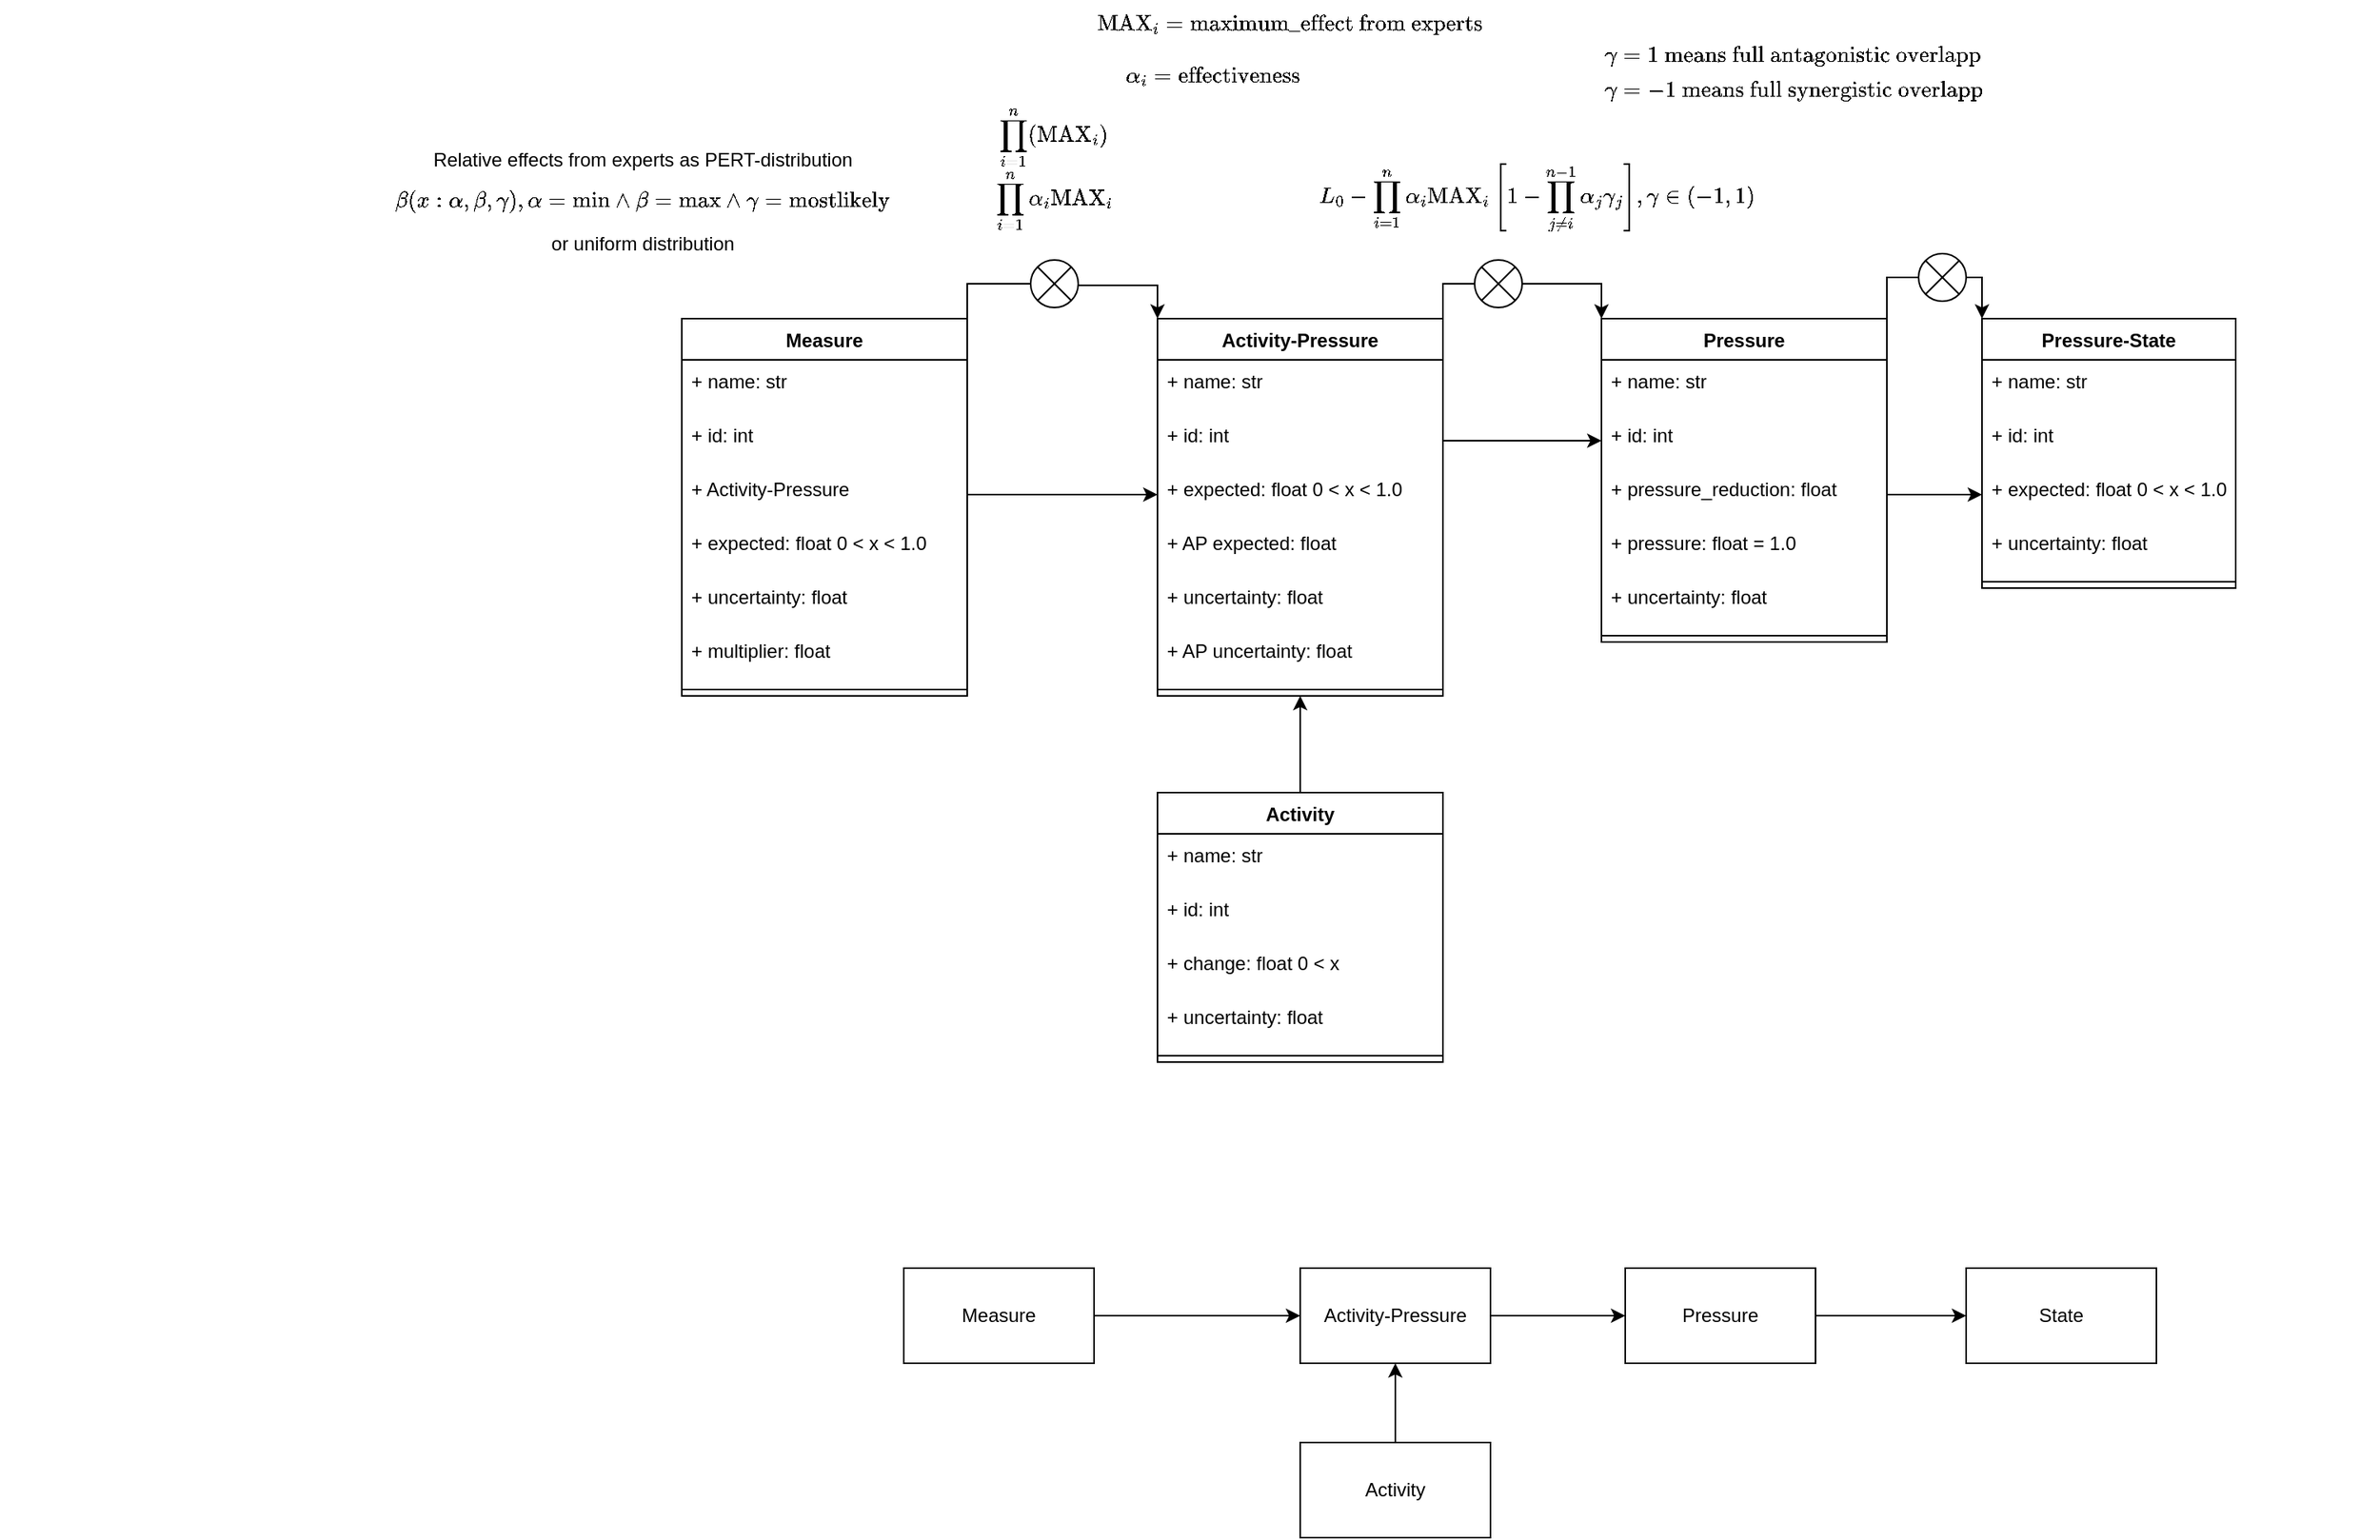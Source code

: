 <mxfile version="20.8.16" type="device" pages="4"><diagram id="LcReHdf1BBO7UNmTx6Q_" name="sketch-som-app"><mxGraphModel dx="1650" dy="-743" grid="1" gridSize="10" guides="1" tooltips="1" connect="1" arrows="1" fold="1" page="1" pageScale="1" pageWidth="827" pageHeight="1169" math="1" shadow="0"><root><mxCell id="0"/><mxCell id="1" parent="0"/><mxCell id="SWAx8rDCqqvkdxvQ5WGr-36" style="edgeStyle=orthogonalEdgeStyle;rounded=0;orthogonalLoop=1;jettySize=auto;html=1;entryX=0;entryY=0;entryDx=0;entryDy=0;startArrow=none;exitX=1;exitY=0.5;exitDx=0;exitDy=0;" parent="1" source="SWAx8rDCqqvkdxvQ5WGr-39" target="SWAx8rDCqqvkdxvQ5WGr-8" edge="1"><mxGeometry relative="1" as="geometry"><mxPoint x="-277" y="1300" as="targetPoint"/><mxPoint x="-117" y="1330" as="sourcePoint"/><Array as="points"><mxPoint x="-147" y="1380"/><mxPoint x="-97" y="1380"/></Array></mxGeometry></mxCell><mxCell id="SWAx8rDCqqvkdxvQ5WGr-1" value="Measure" style="swimlane;fontStyle=1;align=center;verticalAlign=top;childLayout=stackLayout;horizontal=1;startSize=26;horizontalStack=0;resizeParent=1;resizeParentMax=0;resizeLast=0;collapsible=1;marginBottom=0;" parent="1" vertex="1"><mxGeometry x="-397" y="1401" width="180" height="238" as="geometry"/></mxCell><mxCell id="SWAx8rDCqqvkdxvQ5WGr-5" value="+ name: str" style="text;strokeColor=none;fillColor=none;align=left;verticalAlign=top;spacingLeft=4;spacingRight=4;overflow=hidden;rotatable=0;points=[[0,0.5],[1,0.5]];portConstraint=eastwest;" parent="SWAx8rDCqqvkdxvQ5WGr-1" vertex="1"><mxGeometry y="26" width="180" height="34" as="geometry"/></mxCell><mxCell id="SWAx8rDCqqvkdxvQ5WGr-2" value="+ id: int" style="text;strokeColor=none;fillColor=none;align=left;verticalAlign=top;spacingLeft=4;spacingRight=4;overflow=hidden;rotatable=0;points=[[0,0.5],[1,0.5]];portConstraint=eastwest;" parent="SWAx8rDCqqvkdxvQ5WGr-1" vertex="1"><mxGeometry y="60" width="180" height="34" as="geometry"/></mxCell><mxCell id="JkPCDUrDC1XcpMPlCES9-14" value="+ Activity-Pressure" style="text;strokeColor=none;fillColor=none;align=left;verticalAlign=top;spacingLeft=4;spacingRight=4;overflow=hidden;rotatable=0;points=[[0,0.5],[1,0.5]];portConstraint=eastwest;" parent="SWAx8rDCqqvkdxvQ5WGr-1" vertex="1"><mxGeometry y="94" width="180" height="34" as="geometry"/></mxCell><mxCell id="SWAx8rDCqqvkdxvQ5WGr-6" value="+ expected: float 0 &lt; x &lt; 1.0" style="text;strokeColor=none;fillColor=none;align=left;verticalAlign=top;spacingLeft=4;spacingRight=4;overflow=hidden;rotatable=0;points=[[0,0.5],[1,0.5]];portConstraint=eastwest;" parent="SWAx8rDCqqvkdxvQ5WGr-1" vertex="1"><mxGeometry y="128" width="180" height="34" as="geometry"/></mxCell><mxCell id="ljRJ2xOIUVWs6MPVK8SO-26" value="+ uncertainty: float" style="text;strokeColor=none;fillColor=none;align=left;verticalAlign=top;spacingLeft=4;spacingRight=4;overflow=hidden;rotatable=0;points=[[0,0.5],[1,0.5]];portConstraint=eastwest;" parent="SWAx8rDCqqvkdxvQ5WGr-1" vertex="1"><mxGeometry y="162" width="180" height="34" as="geometry"/></mxCell><mxCell id="SWAx8rDCqqvkdxvQ5WGr-50" value="+ multiplier: float " style="text;strokeColor=none;fillColor=none;align=left;verticalAlign=top;spacingLeft=4;spacingRight=4;overflow=hidden;rotatable=0;points=[[0,0.5],[1,0.5]];portConstraint=eastwest;" parent="SWAx8rDCqqvkdxvQ5WGr-1" vertex="1"><mxGeometry y="196" width="180" height="34" as="geometry"/></mxCell><mxCell id="SWAx8rDCqqvkdxvQ5WGr-3" value="" style="line;strokeWidth=1;fillColor=none;align=left;verticalAlign=middle;spacingTop=-1;spacingLeft=3;spacingRight=3;rotatable=0;labelPosition=right;points=[];portConstraint=eastwest;strokeColor=inherit;" parent="SWAx8rDCqqvkdxvQ5WGr-1" vertex="1"><mxGeometry y="230" width="180" height="8" as="geometry"/></mxCell><mxCell id="SWAx8rDCqqvkdxvQ5WGr-8" value="Activity-Pressure" style="swimlane;fontStyle=1;align=center;verticalAlign=top;childLayout=stackLayout;horizontal=1;startSize=26;horizontalStack=0;resizeParent=1;resizeParentMax=0;resizeLast=0;collapsible=1;marginBottom=0;" parent="1" vertex="1"><mxGeometry x="-97" y="1401" width="180" height="238" as="geometry"/></mxCell><mxCell id="SWAx8rDCqqvkdxvQ5WGr-9" value="+ name: str" style="text;strokeColor=none;fillColor=none;align=left;verticalAlign=top;spacingLeft=4;spacingRight=4;overflow=hidden;rotatable=0;points=[[0,0.5],[1,0.5]];portConstraint=eastwest;" parent="SWAx8rDCqqvkdxvQ5WGr-8" vertex="1"><mxGeometry y="26" width="180" height="34" as="geometry"/></mxCell><mxCell id="SWAx8rDCqqvkdxvQ5WGr-10" value="+ id: int" style="text;strokeColor=none;fillColor=none;align=left;verticalAlign=top;spacingLeft=4;spacingRight=4;overflow=hidden;rotatable=0;points=[[0,0.5],[1,0.5]];portConstraint=eastwest;" parent="SWAx8rDCqqvkdxvQ5WGr-8" vertex="1"><mxGeometry y="60" width="180" height="34" as="geometry"/></mxCell><mxCell id="SWAx8rDCqqvkdxvQ5WGr-11" value="+ expected: float 0 &lt; x &lt; 1.0" style="text;strokeColor=none;fillColor=none;align=left;verticalAlign=top;spacingLeft=4;spacingRight=4;overflow=hidden;rotatable=0;points=[[0,0.5],[1,0.5]];portConstraint=eastwest;" parent="SWAx8rDCqqvkdxvQ5WGr-8" vertex="1"><mxGeometry y="94" width="180" height="34" as="geometry"/></mxCell><mxCell id="a0VaXyJJc_fxaLmKAGs3-1" value="+ AP expected: float" style="text;strokeColor=none;fillColor=none;align=left;verticalAlign=top;spacingLeft=4;spacingRight=4;overflow=hidden;rotatable=0;points=[[0,0.5],[1,0.5]];portConstraint=eastwest;" parent="SWAx8rDCqqvkdxvQ5WGr-8" vertex="1"><mxGeometry y="128" width="180" height="34" as="geometry"/></mxCell><mxCell id="a0VaXyJJc_fxaLmKAGs3-2" value="+ uncertainty: float" style="text;strokeColor=none;fillColor=none;align=left;verticalAlign=top;spacingLeft=4;spacingRight=4;overflow=hidden;rotatable=0;points=[[0,0.5],[1,0.5]];portConstraint=eastwest;" parent="SWAx8rDCqqvkdxvQ5WGr-8" vertex="1"><mxGeometry y="162" width="180" height="34" as="geometry"/></mxCell><mxCell id="ljRJ2xOIUVWs6MPVK8SO-27" value="+ AP uncertainty: float" style="text;strokeColor=none;fillColor=none;align=left;verticalAlign=top;spacingLeft=4;spacingRight=4;overflow=hidden;rotatable=0;points=[[0,0.5],[1,0.5]];portConstraint=eastwest;" parent="SWAx8rDCqqvkdxvQ5WGr-8" vertex="1"><mxGeometry y="196" width="180" height="34" as="geometry"/></mxCell><mxCell id="SWAx8rDCqqvkdxvQ5WGr-13" value="" style="line;strokeWidth=1;fillColor=none;align=left;verticalAlign=middle;spacingTop=-1;spacingLeft=3;spacingRight=3;rotatable=0;labelPosition=right;points=[];portConstraint=eastwest;strokeColor=inherit;" parent="SWAx8rDCqqvkdxvQ5WGr-8" vertex="1"><mxGeometry y="230" width="180" height="8" as="geometry"/></mxCell><mxCell id="SWAx8rDCqqvkdxvQ5WGr-18" value="Pressure" style="swimlane;fontStyle=1;align=center;verticalAlign=top;childLayout=stackLayout;horizontal=1;startSize=26;horizontalStack=0;resizeParent=1;resizeParentMax=0;resizeLast=0;collapsible=1;marginBottom=0;" parent="1" vertex="1"><mxGeometry x="183" y="1401" width="180" height="204" as="geometry"/></mxCell><mxCell id="SWAx8rDCqqvkdxvQ5WGr-19" value="+ name: str" style="text;strokeColor=none;fillColor=none;align=left;verticalAlign=top;spacingLeft=4;spacingRight=4;overflow=hidden;rotatable=0;points=[[0,0.5],[1,0.5]];portConstraint=eastwest;" parent="SWAx8rDCqqvkdxvQ5WGr-18" vertex="1"><mxGeometry y="26" width="180" height="34" as="geometry"/></mxCell><mxCell id="SWAx8rDCqqvkdxvQ5WGr-20" value="+ id: int" style="text;strokeColor=none;fillColor=none;align=left;verticalAlign=top;spacingLeft=4;spacingRight=4;overflow=hidden;rotatable=0;points=[[0,0.5],[1,0.5]];portConstraint=eastwest;" parent="SWAx8rDCqqvkdxvQ5WGr-18" vertex="1"><mxGeometry y="60" width="180" height="34" as="geometry"/></mxCell><mxCell id="SWAx8rDCqqvkdxvQ5WGr-22" value="+ pressure_reduction: float" style="text;strokeColor=none;fillColor=none;align=left;verticalAlign=top;spacingLeft=4;spacingRight=4;overflow=hidden;rotatable=0;points=[[0,0.5],[1,0.5]];portConstraint=eastwest;" parent="SWAx8rDCqqvkdxvQ5WGr-18" vertex="1"><mxGeometry y="94" width="180" height="34" as="geometry"/></mxCell><mxCell id="SWAx8rDCqqvkdxvQ5WGr-21" value="+ pressure: float = 1.0" style="text;strokeColor=none;fillColor=none;align=left;verticalAlign=top;spacingLeft=4;spacingRight=4;overflow=hidden;rotatable=0;points=[[0,0.5],[1,0.5]];portConstraint=eastwest;" parent="SWAx8rDCqqvkdxvQ5WGr-18" vertex="1"><mxGeometry y="128" width="180" height="34" as="geometry"/></mxCell><mxCell id="JkPCDUrDC1XcpMPlCES9-17" value="+ uncertainty: float" style="text;strokeColor=none;fillColor=none;align=left;verticalAlign=top;spacingLeft=4;spacingRight=4;overflow=hidden;rotatable=0;points=[[0,0.5],[1,0.5]];portConstraint=eastwest;" parent="SWAx8rDCqqvkdxvQ5WGr-18" vertex="1"><mxGeometry y="162" width="180" height="34" as="geometry"/></mxCell><mxCell id="SWAx8rDCqqvkdxvQ5WGr-24" value="" style="line;strokeWidth=1;fillColor=none;align=left;verticalAlign=middle;spacingTop=-1;spacingLeft=3;spacingRight=3;rotatable=0;labelPosition=right;points=[];portConstraint=eastwest;strokeColor=inherit;" parent="SWAx8rDCqqvkdxvQ5WGr-18" vertex="1"><mxGeometry y="196" width="180" height="8" as="geometry"/></mxCell><mxCell id="SWAx8rDCqqvkdxvQ5WGr-27" value="Pressure-State" style="swimlane;fontStyle=1;align=center;verticalAlign=top;childLayout=stackLayout;horizontal=1;startSize=26;horizontalStack=0;resizeParent=1;resizeParentMax=0;resizeLast=0;collapsible=1;marginBottom=0;" parent="1" vertex="1"><mxGeometry x="423" y="1401" width="160" height="170" as="geometry"/></mxCell><mxCell id="SWAx8rDCqqvkdxvQ5WGr-28" value="+ name: str" style="text;strokeColor=none;fillColor=none;align=left;verticalAlign=top;spacingLeft=4;spacingRight=4;overflow=hidden;rotatable=0;points=[[0,0.5],[1,0.5]];portConstraint=eastwest;" parent="SWAx8rDCqqvkdxvQ5WGr-27" vertex="1"><mxGeometry y="26" width="160" height="34" as="geometry"/></mxCell><mxCell id="SWAx8rDCqqvkdxvQ5WGr-29" value="+ id: int" style="text;strokeColor=none;fillColor=none;align=left;verticalAlign=top;spacingLeft=4;spacingRight=4;overflow=hidden;rotatable=0;points=[[0,0.5],[1,0.5]];portConstraint=eastwest;" parent="SWAx8rDCqqvkdxvQ5WGr-27" vertex="1"><mxGeometry y="60" width="160" height="34" as="geometry"/></mxCell><mxCell id="JkPCDUrDC1XcpMPlCES9-11" value="+ expected: float 0 &lt; x &lt; 1.0" style="text;strokeColor=none;fillColor=none;align=left;verticalAlign=top;spacingLeft=4;spacingRight=4;overflow=hidden;rotatable=0;points=[[0,0.5],[1,0.5]];portConstraint=eastwest;" parent="SWAx8rDCqqvkdxvQ5WGr-27" vertex="1"><mxGeometry y="94" width="160" height="34" as="geometry"/></mxCell><mxCell id="JkPCDUrDC1XcpMPlCES9-18" value="+ uncertainty: float" style="text;strokeColor=none;fillColor=none;align=left;verticalAlign=top;spacingLeft=4;spacingRight=4;overflow=hidden;rotatable=0;points=[[0,0.5],[1,0.5]];portConstraint=eastwest;" parent="SWAx8rDCqqvkdxvQ5WGr-27" vertex="1"><mxGeometry y="128" width="160" height="34" as="geometry"/></mxCell><mxCell id="SWAx8rDCqqvkdxvQ5WGr-33" value="" style="line;strokeWidth=1;fillColor=none;align=left;verticalAlign=middle;spacingTop=-1;spacingLeft=3;spacingRight=3;rotatable=0;labelPosition=right;points=[];portConstraint=eastwest;strokeColor=inherit;" parent="SWAx8rDCqqvkdxvQ5WGr-27" vertex="1"><mxGeometry y="162" width="160" height="8" as="geometry"/></mxCell><mxCell id="SWAx8rDCqqvkdxvQ5WGr-39" value="" style="shape=sumEllipse;perimeter=ellipsePerimeter;whiteSpace=wrap;html=1;backgroundOutline=1;" parent="1" vertex="1"><mxGeometry x="-177" y="1364" width="30" height="30" as="geometry"/></mxCell><mxCell id="SWAx8rDCqqvkdxvQ5WGr-42" value="" style="edgeStyle=orthogonalEdgeStyle;rounded=0;orthogonalLoop=1;jettySize=auto;html=1;exitX=1;exitY=0;exitDx=0;exitDy=0;endArrow=none;entryX=0;entryY=0.5;entryDx=0;entryDy=0;" parent="1" source="SWAx8rDCqqvkdxvQ5WGr-1" target="SWAx8rDCqqvkdxvQ5WGr-39" edge="1"><mxGeometry relative="1" as="geometry"><mxPoint x="-227" y="1320" as="targetPoint"/><mxPoint x="-217" y="1418" as="sourcePoint"/><Array as="points"/></mxGeometry></mxCell><mxCell id="SWAx8rDCqqvkdxvQ5WGr-47" style="edgeStyle=orthogonalEdgeStyle;rounded=0;orthogonalLoop=1;jettySize=auto;html=1;entryX=0;entryY=0;entryDx=0;entryDy=0;" parent="1" source="SWAx8rDCqqvkdxvQ5WGr-44" target="SWAx8rDCqqvkdxvQ5WGr-18" edge="1"><mxGeometry relative="1" as="geometry"/></mxCell><mxCell id="SWAx8rDCqqvkdxvQ5WGr-44" value="" style="shape=sumEllipse;perimeter=ellipsePerimeter;whiteSpace=wrap;html=1;backgroundOutline=1;" parent="1" vertex="1"><mxGeometry x="103" y="1364" width="30" height="30" as="geometry"/></mxCell><mxCell id="SWAx8rDCqqvkdxvQ5WGr-48" value="" style="edgeStyle=orthogonalEdgeStyle;rounded=0;orthogonalLoop=1;jettySize=auto;html=1;exitX=1;exitY=0;exitDx=0;exitDy=0;endArrow=none;entryX=0;entryY=0.5;entryDx=0;entryDy=0;" parent="1" source="SWAx8rDCqqvkdxvQ5WGr-8" target="SWAx8rDCqqvkdxvQ5WGr-44" edge="1"><mxGeometry relative="1" as="geometry"><mxPoint x="93" y="1350" as="targetPoint"/><mxPoint x="53" y="1389" as="sourcePoint"/><Array as="points"><mxPoint x="83" y="1379"/></Array></mxGeometry></mxCell><mxCell id="ljRJ2xOIUVWs6MPVK8SO-16" value="$$\prod_{i=1}^{n}(\mathrm{MAX}_i)$$" style="text;html=1;align=center;verticalAlign=middle;resizable=0;points=[];autosize=1;strokeColor=none;fillColor=none;rotation=0;labelPosition=center;verticalLabelPosition=middle;" parent="1" vertex="1"><mxGeometry x="-273" y="1272" width="220" height="30" as="geometry"/></mxCell><mxCell id="ljRJ2xOIUVWs6MPVK8SO-17" value="$$\prod_{i=1}^{n}\alpha_i \mathrm{MAX}_i$$" style="text;html=1;align=center;verticalAlign=middle;resizable=0;points=[];autosize=1;strokeColor=none;fillColor=none;labelPosition=center;verticalLabelPosition=middle;" parent="1" vertex="1"><mxGeometry x="-293" y="1312" width="260" height="30" as="geometry"/></mxCell><mxCell id="ljRJ2xOIUVWs6MPVK8SO-18" value="$$\mathrm{MAX}_i = \mathrm{maximum\_effect\ from\ experts&amp;nbsp;}$$" style="text;html=1;align=left;verticalAlign=middle;resizable=0;points=[];autosize=1;strokeColor=none;fillColor=none;" parent="1" vertex="1"><mxGeometry x="-137" y="1200" width="370" height="30" as="geometry"/></mxCell><mxCell id="ljRJ2xOIUVWs6MPVK8SO-19" value="$$\alpha_i =&amp;nbsp;\mathrm{ effectiveness}$$&lt;br&gt;&lt;div&gt;&lt;br style=&quot;&quot;&gt;&lt;/div&gt;" style="text;html=1;align=left;verticalAlign=middle;resizable=0;points=[];autosize=1;strokeColor=none;fillColor=none;" parent="1" vertex="1"><mxGeometry x="-119.43" y="1242" width="230" height="40" as="geometry"/></mxCell><mxCell id="ljRJ2xOIUVWs6MPVK8SO-20" value="$$L_0 - \prod_{i=1}^{n}\alpha_i \mathrm{MAX}_i \left[1 - \prod_{j\neq i}^{n-1} \alpha_j \gamma_j\right], \gamma \in (-1, 1)$$" style="text;html=1;align=left;verticalAlign=middle;resizable=0;points=[];autosize=1;strokeColor=none;fillColor=none;" parent="1" vertex="1"><mxGeometry x="3" y="1310" width="670" height="30" as="geometry"/></mxCell><mxCell id="ljRJ2xOIUVWs6MPVK8SO-21" value="$$\gamma = -1 \mathrm{\ means\ full\ synergistic\ overlapp}$$" style="text;html=1;align=left;verticalAlign=middle;resizable=0;points=[];autosize=1;strokeColor=none;fillColor=none;" parent="1" vertex="1"><mxGeometry x="183" y="1242" width="350" height="30" as="geometry"/></mxCell><mxCell id="ljRJ2xOIUVWs6MPVK8SO-22" value="$$\gamma = 1 \mathrm{\ means\ full\ antagonistic\ overlapp}$$" style="text;html=1;align=left;verticalAlign=middle;resizable=0;points=[];autosize=1;strokeColor=none;fillColor=none;" parent="1" vertex="1"><mxGeometry x="183" y="1220" width="360" height="30" as="geometry"/></mxCell><mxCell id="ljRJ2xOIUVWs6MPVK8SO-23" value="Relative effects from experts as PERT-distribution&lt;br&gt;$$ \beta(x: \alpha, \beta, \gamma), \alpha = \mathrm{min} \land \beta = \mathrm{max} \land \gamma = \mathrm{most likely}$$ or uniform distribution" style="text;html=1;align=center;verticalAlign=middle;resizable=0;points=[];autosize=1;strokeColor=none;fillColor=none;" parent="1" vertex="1"><mxGeometry x="-827" y="1307" width="810" height="40" as="geometry"/></mxCell><mxCell id="ljRJ2xOIUVWs6MPVK8SO-31" value="Measure" style="whiteSpace=wrap;html=1;" parent="1" vertex="1"><mxGeometry x="-257" y="2000" width="120" height="60" as="geometry"/></mxCell><mxCell id="ljRJ2xOIUVWs6MPVK8SO-35" value="" style="edgeStyle=orthogonalEdgeStyle;rounded=0;orthogonalLoop=1;jettySize=auto;html=1;" parent="1" source="ljRJ2xOIUVWs6MPVK8SO-32" target="ljRJ2xOIUVWs6MPVK8SO-33" edge="1"><mxGeometry relative="1" as="geometry"/></mxCell><mxCell id="ljRJ2xOIUVWs6MPVK8SO-32" value="Activity-Pressure" style="whiteSpace=wrap;html=1;" parent="1" vertex="1"><mxGeometry x="-7" y="2000" width="120" height="60" as="geometry"/></mxCell><mxCell id="ljRJ2xOIUVWs6MPVK8SO-39" value="" style="edgeStyle=orthogonalEdgeStyle;rounded=0;orthogonalLoop=1;jettySize=auto;html=1;" parent="1" source="ljRJ2xOIUVWs6MPVK8SO-33" target="ljRJ2xOIUVWs6MPVK8SO-38" edge="1"><mxGeometry relative="1" as="geometry"/></mxCell><mxCell id="ljRJ2xOIUVWs6MPVK8SO-33" value="Pressure" style="whiteSpace=wrap;html=1;" parent="1" vertex="1"><mxGeometry x="198" y="2000" width="120" height="60" as="geometry"/></mxCell><mxCell id="ljRJ2xOIUVWs6MPVK8SO-34" value="" style="endArrow=classic;html=1;rounded=0;exitX=1;exitY=0.5;exitDx=0;exitDy=0;entryX=0;entryY=0.5;entryDx=0;entryDy=0;" parent="1" source="ljRJ2xOIUVWs6MPVK8SO-31" target="ljRJ2xOIUVWs6MPVK8SO-32" edge="1"><mxGeometry width="50" height="50" relative="1" as="geometry"><mxPoint x="63" y="1690" as="sourcePoint"/><mxPoint x="113" y="1640" as="targetPoint"/></mxGeometry></mxCell><mxCell id="ljRJ2xOIUVWs6MPVK8SO-37" value="" style="edgeStyle=orthogonalEdgeStyle;rounded=0;orthogonalLoop=1;jettySize=auto;html=1;" parent="1" source="ljRJ2xOIUVWs6MPVK8SO-36" target="ljRJ2xOIUVWs6MPVK8SO-32" edge="1"><mxGeometry relative="1" as="geometry"/></mxCell><mxCell id="ljRJ2xOIUVWs6MPVK8SO-36" value="Activity" style="whiteSpace=wrap;html=1;" parent="1" vertex="1"><mxGeometry x="-7" y="2110" width="120" height="60" as="geometry"/></mxCell><mxCell id="ljRJ2xOIUVWs6MPVK8SO-38" value="State" style="whiteSpace=wrap;html=1;" parent="1" vertex="1"><mxGeometry x="413" y="2000" width="120" height="60" as="geometry"/></mxCell><mxCell id="JkPCDUrDC1XcpMPlCES9-2" value="Activity" style="swimlane;fontStyle=1;align=center;verticalAlign=top;childLayout=stackLayout;horizontal=1;startSize=26;horizontalStack=0;resizeParent=1;resizeParentMax=0;resizeLast=0;collapsible=1;marginBottom=0;" parent="1" vertex="1"><mxGeometry x="-97" y="1700" width="180" height="170" as="geometry"/></mxCell><mxCell id="JkPCDUrDC1XcpMPlCES9-3" value="+ name: str" style="text;strokeColor=none;fillColor=none;align=left;verticalAlign=top;spacingLeft=4;spacingRight=4;overflow=hidden;rotatable=0;points=[[0,0.5],[1,0.5]];portConstraint=eastwest;" parent="JkPCDUrDC1XcpMPlCES9-2" vertex="1"><mxGeometry y="26" width="180" height="34" as="geometry"/></mxCell><mxCell id="JkPCDUrDC1XcpMPlCES9-4" value="+ id: int" style="text;strokeColor=none;fillColor=none;align=left;verticalAlign=top;spacingLeft=4;spacingRight=4;overflow=hidden;rotatable=0;points=[[0,0.5],[1,0.5]];portConstraint=eastwest;" parent="JkPCDUrDC1XcpMPlCES9-2" vertex="1"><mxGeometry y="60" width="180" height="34" as="geometry"/></mxCell><mxCell id="JkPCDUrDC1XcpMPlCES9-5" value="+ change: float 0 &lt; x" style="text;strokeColor=none;fillColor=none;align=left;verticalAlign=top;spacingLeft=4;spacingRight=4;overflow=hidden;rotatable=0;points=[[0,0.5],[1,0.5]];portConstraint=eastwest;" parent="JkPCDUrDC1XcpMPlCES9-2" vertex="1"><mxGeometry y="94" width="180" height="34" as="geometry"/></mxCell><mxCell id="JkPCDUrDC1XcpMPlCES9-6" value="+ uncertainty: float" style="text;strokeColor=none;fillColor=none;align=left;verticalAlign=top;spacingLeft=4;spacingRight=4;overflow=hidden;rotatable=0;points=[[0,0.5],[1,0.5]];portConstraint=eastwest;" parent="JkPCDUrDC1XcpMPlCES9-2" vertex="1"><mxGeometry y="128" width="180" height="34" as="geometry"/></mxCell><mxCell id="JkPCDUrDC1XcpMPlCES9-9" value="" style="line;strokeWidth=1;fillColor=none;align=left;verticalAlign=middle;spacingTop=-1;spacingLeft=3;spacingRight=3;rotatable=0;labelPosition=right;points=[];portConstraint=eastwest;strokeColor=inherit;" parent="JkPCDUrDC1XcpMPlCES9-2" vertex="1"><mxGeometry y="162" width="180" height="8" as="geometry"/></mxCell><mxCell id="JkPCDUrDC1XcpMPlCES9-10" value="" style="endArrow=classic;html=1;rounded=0;exitX=0.5;exitY=0;exitDx=0;exitDy=0;entryX=0.5;entryY=1;entryDx=0;entryDy=0;" parent="1" source="JkPCDUrDC1XcpMPlCES9-2" target="SWAx8rDCqqvkdxvQ5WGr-8" edge="1"><mxGeometry width="50" height="50" relative="1" as="geometry"><mxPoint x="93" y="1600" as="sourcePoint"/><mxPoint x="143" y="1550" as="targetPoint"/></mxGeometry></mxCell><mxCell id="JkPCDUrDC1XcpMPlCES9-15" value="" style="endArrow=classic;html=1;rounded=0;exitX=1;exitY=0.5;exitDx=0;exitDy=0;entryX=0;entryY=0.5;entryDx=0;entryDy=0;" parent="1" source="JkPCDUrDC1XcpMPlCES9-14" target="SWAx8rDCqqvkdxvQ5WGr-11" edge="1"><mxGeometry width="50" height="50" relative="1" as="geometry"><mxPoint x="3" y="1710" as="sourcePoint"/><mxPoint x="3" y="1581" as="targetPoint"/></mxGeometry></mxCell><mxCell id="JkPCDUrDC1XcpMPlCES9-16" value="" style="endArrow=classic;html=1;rounded=0;exitX=1;exitY=0.5;exitDx=0;exitDy=0;entryX=0;entryY=0.5;entryDx=0;entryDy=0;" parent="1" source="SWAx8rDCqqvkdxvQ5WGr-10" target="SWAx8rDCqqvkdxvQ5WGr-20" edge="1"><mxGeometry width="50" height="50" relative="1" as="geometry"><mxPoint x="3" y="1710" as="sourcePoint"/><mxPoint x="3" y="1581" as="targetPoint"/></mxGeometry></mxCell><mxCell id="JkPCDUrDC1XcpMPlCES9-19" value="" style="endArrow=classic;html=1;rounded=0;exitX=1;exitY=0.5;exitDx=0;exitDy=0;entryX=0;entryY=0.5;entryDx=0;entryDy=0;" parent="1" source="SWAx8rDCqqvkdxvQ5WGr-22" target="JkPCDUrDC1XcpMPlCES9-11" edge="1"><mxGeometry width="50" height="50" relative="1" as="geometry"><mxPoint x="93" y="1488" as="sourcePoint"/><mxPoint x="193" y="1488" as="targetPoint"/></mxGeometry></mxCell><mxCell id="JkPCDUrDC1XcpMPlCES9-20" value="" style="shape=sumEllipse;perimeter=ellipsePerimeter;whiteSpace=wrap;html=1;backgroundOutline=1;" parent="1" vertex="1"><mxGeometry x="383" y="1360" width="30" height="30" as="geometry"/></mxCell><mxCell id="JkPCDUrDC1XcpMPlCES9-21" value="" style="edgeStyle=orthogonalEdgeStyle;rounded=0;orthogonalLoop=1;jettySize=auto;html=1;exitX=1;exitY=0;exitDx=0;exitDy=0;endArrow=none;entryX=0;entryY=0.5;entryDx=0;entryDy=0;" parent="1" source="SWAx8rDCqqvkdxvQ5WGr-18" target="JkPCDUrDC1XcpMPlCES9-20" edge="1"><mxGeometry relative="1" as="geometry"><mxPoint x="113" y="1389" as="targetPoint"/><mxPoint x="93" y="1411" as="sourcePoint"/><Array as="points"><mxPoint x="363" y="1375"/></Array></mxGeometry></mxCell><mxCell id="JkPCDUrDC1XcpMPlCES9-22" style="edgeStyle=orthogonalEdgeStyle;rounded=0;orthogonalLoop=1;jettySize=auto;html=1;entryX=0;entryY=0;entryDx=0;entryDy=0;exitX=1;exitY=0.5;exitDx=0;exitDy=0;" parent="1" source="JkPCDUrDC1XcpMPlCES9-20" target="SWAx8rDCqqvkdxvQ5WGr-27" edge="1"><mxGeometry relative="1" as="geometry"><mxPoint x="143" y="1389" as="sourcePoint"/><mxPoint x="193" y="1411" as="targetPoint"/></mxGeometry></mxCell></root></mxGraphModel></diagram><diagram id="hioBAAUFJ6HrcRCrb9kp" name="class diagram"><mxGraphModel dx="2664" dy="952" grid="1" gridSize="10" guides="1" tooltips="1" connect="1" arrows="1" fold="1" page="1" pageScale="1" pageWidth="827" pageHeight="1169" math="0" shadow="0"><root><mxCell id="0"/><mxCell id="1" parent="0"/><mxCell id="N8i5V59L78m0GtYi7X-z-53" value="Second object layer" style="shape=umlFrame;whiteSpace=wrap;html=1;width=120;height=30;" parent="1" vertex="1"><mxGeometry x="100" y="1070" width="260" height="850" as="geometry"/></mxCell><mxCell id="pUrgFZfP3rc4Bt9NIKyv-1" value="Case" style="swimlane;fontStyle=1;align=center;verticalAlign=top;childLayout=stackLayout;horizontal=1;startSize=26;horizontalStack=0;resizeParent=1;resizeParentMax=0;resizeLast=0;collapsible=1;marginBottom=0;" parent="1" vertex="1"><mxGeometry x="140" y="1110" width="180" height="170" as="geometry"/></mxCell><mxCell id="pUrgFZfP3rc4Bt9NIKyv-2" value="+ name: str" style="text;strokeColor=none;fillColor=none;align=left;verticalAlign=top;spacingLeft=4;spacingRight=4;overflow=hidden;rotatable=0;points=[[0,0.5],[1,0.5]];portConstraint=eastwest;" parent="pUrgFZfP3rc4Bt9NIKyv-1" vertex="1"><mxGeometry y="26" width="180" height="34" as="geometry"/></mxCell><mxCell id="pUrgFZfP3rc4Bt9NIKyv-3" value="+ id: int" style="text;strokeColor=none;fillColor=none;align=left;verticalAlign=top;spacingLeft=4;spacingRight=4;overflow=hidden;rotatable=0;points=[[0,0.5],[1,0.5]];portConstraint=eastwest;" parent="pUrgFZfP3rc4Bt9NIKyv-1" vertex="1"><mxGeometry y="60" width="180" height="34" as="geometry"/></mxCell><mxCell id="flDW6gE4N_CUPAe0_kIa-1" value="+ highest_measure: Measure" style="text;strokeColor=none;fillColor=none;align=left;verticalAlign=top;spacingLeft=4;spacingRight=4;overflow=hidden;rotatable=0;points=[[0,0.5],[1,0.5]];portConstraint=eastwest;" parent="pUrgFZfP3rc4Bt9NIKyv-1" vertex="1"><mxGeometry y="94" width="180" height="34" as="geometry"/></mxCell><mxCell id="HGw6fKgyfosxu_oJBA4J-2" value="+ final list of measures: []" style="text;strokeColor=none;fillColor=none;align=left;verticalAlign=top;spacingLeft=4;spacingRight=4;overflow=hidden;rotatable=0;points=[[0,0.5],[1,0.5]];portConstraint=eastwest;" parent="pUrgFZfP3rc4Bt9NIKyv-1" vertex="1"><mxGeometry y="128" width="180" height="34" as="geometry"/></mxCell><mxCell id="pUrgFZfP3rc4Bt9NIKyv-6" value="" style="line;strokeWidth=1;fillColor=none;align=left;verticalAlign=middle;spacingTop=-1;spacingLeft=3;spacingRight=3;rotatable=0;labelPosition=right;points=[];portConstraint=eastwest;strokeColor=inherit;" parent="pUrgFZfP3rc4Bt9NIKyv-1" vertex="1"><mxGeometry y="162" width="180" height="8" as="geometry"/></mxCell><mxCell id="pUrgFZfP3rc4Bt9NIKyv-12" value="CountryBasin" style="swimlane;fontStyle=1;align=center;verticalAlign=top;childLayout=stackLayout;horizontal=1;startSize=26;horizontalStack=0;resizeParent=1;resizeParentMax=0;resizeLast=0;collapsible=1;marginBottom=0;" parent="1" vertex="1"><mxGeometry x="140" y="1360" width="180" height="272" as="geometry"/></mxCell><mxCell id="pUrgFZfP3rc4Bt9NIKyv-13" value="+ name: str" style="text;strokeColor=none;fillColor=none;align=left;verticalAlign=top;spacingLeft=4;spacingRight=4;overflow=hidden;rotatable=0;points=[[0,0.5],[1,0.5]];portConstraint=eastwest;" parent="pUrgFZfP3rc4Bt9NIKyv-12" vertex="1"><mxGeometry y="26" width="180" height="34" as="geometry"/></mxCell><mxCell id="pUrgFZfP3rc4Bt9NIKyv-14" value="+ id: int" style="text;strokeColor=none;fillColor=none;align=left;verticalAlign=top;spacingLeft=4;spacingRight=4;overflow=hidden;rotatable=0;points=[[0,0.5],[1,0.5]];portConstraint=eastwest;" parent="pUrgFZfP3rc4Bt9NIKyv-12" vertex="1"><mxGeometry y="60" width="180" height="34" as="geometry"/></mxCell><mxCell id="pUrgFZfP3rc4Bt9NIKyv-31" value="+ country_id: int" style="text;strokeColor=none;fillColor=none;align=left;verticalAlign=top;spacingLeft=4;spacingRight=4;overflow=hidden;rotatable=0;points=[[0,0.5],[1,0.5]];portConstraint=eastwest;" parent="pUrgFZfP3rc4Bt9NIKyv-12" vertex="1"><mxGeometry y="94" width="180" height="34" as="geometry"/></mxCell><mxCell id="pUrgFZfP3rc4Bt9NIKyv-32" value="+ basin_id: int" style="text;strokeColor=none;fillColor=none;align=left;verticalAlign=top;spacingLeft=4;spacingRight=4;overflow=hidden;rotatable=0;points=[[0,0.5],[1,0.5]];portConstraint=eastwest;" parent="pUrgFZfP3rc4Bt9NIKyv-12" vertex="1"><mxGeometry y="128" width="180" height="34" as="geometry"/></mxCell><mxCell id="F2UysMiGQ_hsTAkSrhS2-1" value="+ basin_fraction:  float" style="text;strokeColor=none;fillColor=none;align=left;verticalAlign=top;spacingLeft=4;spacingRight=4;overflow=hidden;rotatable=0;points=[[0,0.5],[1,0.5]];portConstraint=eastwest;" parent="pUrgFZfP3rc4Bt9NIKyv-12" vertex="1"><mxGeometry y="162" width="180" height="34" as="geometry"/></mxCell><mxCell id="nM2Nx-9Sd0p7nMsw5HbH-1" value="+ measures:  []" style="text;strokeColor=none;fillColor=none;align=left;verticalAlign=top;spacingLeft=4;spacingRight=4;overflow=hidden;rotatable=0;points=[[0,0.5],[1,0.5]];portConstraint=eastwest;" parent="pUrgFZfP3rc4Bt9NIKyv-12" vertex="1"><mxGeometry y="196" width="180" height="34" as="geometry"/></mxCell><mxCell id="nM2Nx-9Sd0p7nMsw5HbH-2" value="+ cases:  []" style="text;strokeColor=none;fillColor=none;align=left;verticalAlign=top;spacingLeft=4;spacingRight=4;overflow=hidden;rotatable=0;points=[[0,0.5],[1,0.5]];portConstraint=eastwest;" parent="pUrgFZfP3rc4Bt9NIKyv-12" vertex="1"><mxGeometry y="230" width="180" height="34" as="geometry"/></mxCell><mxCell id="pUrgFZfP3rc4Bt9NIKyv-15" value="" style="line;strokeWidth=1;fillColor=none;align=left;verticalAlign=middle;spacingTop=-1;spacingLeft=3;spacingRight=3;rotatable=0;labelPosition=right;points=[];portConstraint=eastwest;strokeColor=inherit;" parent="pUrgFZfP3rc4Bt9NIKyv-12" vertex="1"><mxGeometry y="264" width="180" height="8" as="geometry"/></mxCell><mxCell id="N8i5V59L78m0GtYi7X-z-3" value="Core objects" style="shape=umlFrame;whiteSpace=wrap;html=1;width=110;height=30;" parent="1" vertex="1"><mxGeometry x="440" y="1070" width="1020" height="850" as="geometry"/></mxCell><mxCell id="N8i5V59L78m0GtYi7X-z-4" value="Measure" style="swimlane;fontStyle=1;align=center;verticalAlign=top;childLayout=stackLayout;horizontal=1;startSize=26;horizontalStack=0;resizeParent=1;resizeParentMax=0;resizeLast=0;collapsible=1;marginBottom=0;" parent="1" vertex="1"><mxGeometry x="480" y="1360" width="180" height="306" as="geometry"/></mxCell><mxCell id="N8i5V59L78m0GtYi7X-z-5" value="+ name: str" style="text;strokeColor=none;fillColor=none;align=left;verticalAlign=top;spacingLeft=4;spacingRight=4;overflow=hidden;rotatable=0;points=[[0,0.5],[1,0.5]];portConstraint=eastwest;" parent="N8i5V59L78m0GtYi7X-z-4" vertex="1"><mxGeometry y="26" width="180" height="34" as="geometry"/></mxCell><mxCell id="N8i5V59L78m0GtYi7X-z-6" value="+ id: int" style="text;strokeColor=none;fillColor=none;align=left;verticalAlign=top;spacingLeft=4;spacingRight=4;overflow=hidden;rotatable=0;points=[[0,0.5],[1,0.5]];portConstraint=eastwest;" parent="N8i5V59L78m0GtYi7X-z-4" vertex="1"><mxGeometry y="60" width="180" height="34" as="geometry"/></mxCell><mxCell id="N8i5V59L78m0GtYi7X-z-7" value="+ activity_pressure" style="text;strokeColor=none;fillColor=none;align=left;verticalAlign=top;spacingLeft=4;spacingRight=4;overflow=hidden;rotatable=0;points=[[0,0.5],[1,0.5]];portConstraint=eastwest;" parent="N8i5V59L78m0GtYi7X-z-4" vertex="1"><mxGeometry y="94" width="180" height="34" as="geometry"/></mxCell><mxCell id="N8i5V59L78m0GtYi7X-z-59" value="+ states" style="text;strokeColor=none;fillColor=none;align=left;verticalAlign=top;spacingLeft=4;spacingRight=4;overflow=hidden;rotatable=0;points=[[0,0.5],[1,0.5]];portConstraint=eastwest;" parent="N8i5V59L78m0GtYi7X-z-4" vertex="1"><mxGeometry y="128" width="180" height="34" as="geometry"/></mxCell><mxCell id="N8i5V59L78m0GtYi7X-z-8" value="+ expected: float 0 &lt; x &lt; 1.0" style="text;strokeColor=none;fillColor=none;align=left;verticalAlign=top;spacingLeft=4;spacingRight=4;overflow=hidden;rotatable=0;points=[[0,0.5],[1,0.5]];portConstraint=eastwest;" parent="N8i5V59L78m0GtYi7X-z-4" vertex="1"><mxGeometry y="162" width="180" height="34" as="geometry"/></mxCell><mxCell id="N8i5V59L78m0GtYi7X-z-9" value="+ uncertainty: float" style="text;strokeColor=none;fillColor=none;align=left;verticalAlign=top;spacingLeft=4;spacingRight=4;overflow=hidden;rotatable=0;points=[[0,0.5],[1,0.5]];portConstraint=eastwest;" parent="N8i5V59L78m0GtYi7X-z-4" vertex="1"><mxGeometry y="196" width="180" height="34" as="geometry"/></mxCell><mxCell id="N8i5V59L78m0GtYi7X-z-10" value="+ multiplier: float " style="text;strokeColor=none;fillColor=none;align=left;verticalAlign=top;spacingLeft=4;spacingRight=4;overflow=hidden;rotatable=0;points=[[0,0.5],[1,0.5]];portConstraint=eastwest;" parent="N8i5V59L78m0GtYi7X-z-4" vertex="1"><mxGeometry y="230" width="180" height="34" as="geometry"/></mxCell><mxCell id="flDW6gE4N_CUPAe0_kIa-2" value="+ effect: float " style="text;strokeColor=none;fillColor=none;align=left;verticalAlign=top;spacingLeft=4;spacingRight=4;overflow=hidden;rotatable=0;points=[[0,0.5],[1,0.5]];portConstraint=eastwest;" parent="N8i5V59L78m0GtYi7X-z-4" vertex="1"><mxGeometry y="264" width="180" height="34" as="geometry"/></mxCell><mxCell id="N8i5V59L78m0GtYi7X-z-11" value="" style="line;strokeWidth=1;fillColor=none;align=left;verticalAlign=middle;spacingTop=-1;spacingLeft=3;spacingRight=3;rotatable=0;labelPosition=right;points=[];portConstraint=eastwest;strokeColor=inherit;" parent="N8i5V59L78m0GtYi7X-z-4" vertex="1"><mxGeometry y="298" width="180" height="8" as="geometry"/></mxCell><mxCell id="N8i5V59L78m0GtYi7X-z-66" value="" style="edgeStyle=orthogonalEdgeStyle;rounded=0;orthogonalLoop=1;jettySize=auto;html=1;entryX=0.5;entryY=1;entryDx=0;entryDy=0;" parent="1" source="N8i5V59L78m0GtYi7X-z-13" target="N8i5V59L78m0GtYi7X-z-37" edge="1"><mxGeometry relative="1" as="geometry"/></mxCell><mxCell id="N8i5V59L78m0GtYi7X-z-67" value="1" style="edgeLabel;html=1;align=center;verticalAlign=middle;resizable=0;points=[];" parent="N8i5V59L78m0GtYi7X-z-66" vertex="1" connectable="0"><mxGeometry x="-0.738" relative="1" as="geometry"><mxPoint as="offset"/></mxGeometry></mxCell><mxCell id="N8i5V59L78m0GtYi7X-z-13" value="ActivityPressure" style="swimlane;fontStyle=1;align=center;verticalAlign=top;childLayout=stackLayout;horizontal=1;startSize=26;horizontalStack=0;resizeParent=1;resizeParentMax=0;resizeLast=0;collapsible=1;marginBottom=0;" parent="1" vertex="1"><mxGeometry x="740" y="1360" width="180" height="238" as="geometry"/></mxCell><mxCell id="N8i5V59L78m0GtYi7X-z-14" value="+ name: str" style="text;strokeColor=none;fillColor=none;align=left;verticalAlign=top;spacingLeft=4;spacingRight=4;overflow=hidden;rotatable=0;points=[[0,0.5],[1,0.5]];portConstraint=eastwest;" parent="N8i5V59L78m0GtYi7X-z-13" vertex="1"><mxGeometry y="26" width="180" height="34" as="geometry"/></mxCell><mxCell id="N8i5V59L78m0GtYi7X-z-15" value="+ id: int" style="text;strokeColor=none;fillColor=none;align=left;verticalAlign=top;spacingLeft=4;spacingRight=4;overflow=hidden;rotatable=0;points=[[0,0.5],[1,0.5]];portConstraint=eastwest;" parent="N8i5V59L78m0GtYi7X-z-13" vertex="1"><mxGeometry y="60" width="180" height="34" as="geometry"/></mxCell><mxCell id="N8i5V59L78m0GtYi7X-z-16" value="+ expected: float 0 &lt; x &lt; 1.0" style="text;strokeColor=none;fillColor=none;align=left;verticalAlign=top;spacingLeft=4;spacingRight=4;overflow=hidden;rotatable=0;points=[[0,0.5],[1,0.5]];portConstraint=eastwest;" parent="N8i5V59L78m0GtYi7X-z-13" vertex="1"><mxGeometry y="94" width="180" height="34" as="geometry"/></mxCell><mxCell id="N8i5V59L78m0GtYi7X-z-17" value="+ AP expected: float" style="text;strokeColor=none;fillColor=none;align=left;verticalAlign=top;spacingLeft=4;spacingRight=4;overflow=hidden;rotatable=0;points=[[0,0.5],[1,0.5]];portConstraint=eastwest;" parent="N8i5V59L78m0GtYi7X-z-13" vertex="1"><mxGeometry y="128" width="180" height="34" as="geometry"/></mxCell><mxCell id="N8i5V59L78m0GtYi7X-z-18" value="+ uncertainty: float" style="text;strokeColor=none;fillColor=none;align=left;verticalAlign=top;spacingLeft=4;spacingRight=4;overflow=hidden;rotatable=0;points=[[0,0.5],[1,0.5]];portConstraint=eastwest;" parent="N8i5V59L78m0GtYi7X-z-13" vertex="1"><mxGeometry y="162" width="180" height="34" as="geometry"/></mxCell><mxCell id="N8i5V59L78m0GtYi7X-z-19" value="+ AP uncertainty: float" style="text;strokeColor=none;fillColor=none;align=left;verticalAlign=top;spacingLeft=4;spacingRight=4;overflow=hidden;rotatable=0;points=[[0,0.5],[1,0.5]];portConstraint=eastwest;" parent="N8i5V59L78m0GtYi7X-z-13" vertex="1"><mxGeometry y="196" width="180" height="34" as="geometry"/></mxCell><mxCell id="N8i5V59L78m0GtYi7X-z-20" value="" style="line;strokeWidth=1;fillColor=none;align=left;verticalAlign=middle;spacingTop=-1;spacingLeft=3;spacingRight=3;rotatable=0;labelPosition=right;points=[];portConstraint=eastwest;strokeColor=inherit;" parent="N8i5V59L78m0GtYi7X-z-13" vertex="1"><mxGeometry y="230" width="180" height="8" as="geometry"/></mxCell><mxCell id="N8i5V59L78m0GtYi7X-z-21" value="" style="endArrow=classic;html=1;rounded=0;exitX=1;exitY=0.5;exitDx=0;exitDy=0;entryX=0;entryY=0.5;entryDx=0;entryDy=0;" parent="1" source="N8i5V59L78m0GtYi7X-z-15" target="N8i5V59L78m0GtYi7X-z-24" edge="1"><mxGeometry width="50" height="50" relative="1" as="geometry"><mxPoint x="990" y="2068" as="sourcePoint"/><mxPoint x="990" y="1939" as="targetPoint"/></mxGeometry></mxCell><mxCell id="N8i5V59L78m0GtYi7X-z-68" value="1" style="edgeLabel;html=1;align=center;verticalAlign=middle;resizable=0;points=[];" parent="N8i5V59L78m0GtYi7X-z-21" vertex="1" connectable="0"><mxGeometry x="-0.675" y="2" relative="1" as="geometry"><mxPoint y="1" as="offset"/></mxGeometry></mxCell><mxCell id="N8i5V59L78m0GtYi7X-z-22" value="Pressure" style="swimlane;fontStyle=1;align=center;verticalAlign=top;childLayout=stackLayout;horizontal=1;startSize=26;horizontalStack=0;resizeParent=1;resizeParentMax=0;resizeLast=0;collapsible=1;marginBottom=0;" parent="1" vertex="1"><mxGeometry x="1000" y="1360" width="180" height="204" as="geometry"/></mxCell><mxCell id="N8i5V59L78m0GtYi7X-z-23" value="+ name: str" style="text;strokeColor=none;fillColor=none;align=left;verticalAlign=top;spacingLeft=4;spacingRight=4;overflow=hidden;rotatable=0;points=[[0,0.5],[1,0.5]];portConstraint=eastwest;" parent="N8i5V59L78m0GtYi7X-z-22" vertex="1"><mxGeometry y="26" width="180" height="34" as="geometry"/></mxCell><mxCell id="N8i5V59L78m0GtYi7X-z-24" value="+ id: int" style="text;strokeColor=none;fillColor=none;align=left;verticalAlign=top;spacingLeft=4;spacingRight=4;overflow=hidden;rotatable=0;points=[[0,0.5],[1,0.5]];portConstraint=eastwest;" parent="N8i5V59L78m0GtYi7X-z-22" vertex="1"><mxGeometry y="60" width="180" height="34" as="geometry"/></mxCell><mxCell id="N8i5V59L78m0GtYi7X-z-25" value="+ pressure: float = 1.0" style="text;strokeColor=none;fillColor=none;align=left;verticalAlign=top;spacingLeft=4;spacingRight=4;overflow=hidden;rotatable=0;points=[[0,0.5],[1,0.5]];portConstraint=eastwest;" parent="N8i5V59L78m0GtYi7X-z-22" vertex="1"><mxGeometry y="94" width="180" height="34" as="geometry"/></mxCell><mxCell id="N8i5V59L78m0GtYi7X-z-26" value="+ pressure_reduction: float" style="text;strokeColor=none;fillColor=none;align=left;verticalAlign=top;spacingLeft=4;spacingRight=4;overflow=hidden;rotatable=0;points=[[0,0.5],[1,0.5]];portConstraint=eastwest;" parent="N8i5V59L78m0GtYi7X-z-22" vertex="1"><mxGeometry y="128" width="180" height="34" as="geometry"/></mxCell><mxCell id="N8i5V59L78m0GtYi7X-z-27" value="+ uncertainty: float" style="text;strokeColor=none;fillColor=none;align=left;verticalAlign=top;spacingLeft=4;spacingRight=4;overflow=hidden;rotatable=0;points=[[0,0.5],[1,0.5]];portConstraint=eastwest;" parent="N8i5V59L78m0GtYi7X-z-22" vertex="1"><mxGeometry y="162" width="180" height="34" as="geometry"/></mxCell><mxCell id="N8i5V59L78m0GtYi7X-z-28" value="" style="line;strokeWidth=1;fillColor=none;align=left;verticalAlign=middle;spacingTop=-1;spacingLeft=3;spacingRight=3;rotatable=0;labelPosition=right;points=[];portConstraint=eastwest;strokeColor=inherit;" parent="N8i5V59L78m0GtYi7X-z-22" vertex="1"><mxGeometry y="196" width="180" height="8" as="geometry"/></mxCell><mxCell id="N8i5V59L78m0GtYi7X-z-29" value="" style="endArrow=classic;html=1;rounded=0;exitX=1;exitY=0.5;exitDx=0;exitDy=0;entryX=0;entryY=0.5;entryDx=0;entryDy=0;" parent="1" source="N8i5V59L78m0GtYi7X-z-25" target="N8i5V59L78m0GtYi7X-z-33" edge="1"><mxGeometry width="50" height="50" relative="1" as="geometry"><mxPoint x="1080" y="1846" as="sourcePoint"/><mxPoint x="1180" y="1846" as="targetPoint"/></mxGeometry></mxCell><mxCell id="N8i5V59L78m0GtYi7X-z-71" value="1" style="edgeLabel;html=1;align=center;verticalAlign=middle;resizable=0;points=[];" parent="N8i5V59L78m0GtYi7X-z-29" vertex="1" connectable="0"><mxGeometry x="-0.65" relative="1" as="geometry"><mxPoint y="1" as="offset"/></mxGeometry></mxCell><mxCell id="HGw6fKgyfosxu_oJBA4J-4" style="edgeStyle=orthogonalEdgeStyle;rounded=0;orthogonalLoop=1;jettySize=auto;html=1;entryX=1;entryY=0.5;entryDx=0;entryDy=0;" parent="1" source="N8i5V59L78m0GtYi7X-z-30" target="N8i5V59L78m0GtYi7X-z-47" edge="1"><mxGeometry relative="1" as="geometry"/></mxCell><mxCell id="N8i5V59L78m0GtYi7X-z-30" value="PressureState" style="swimlane;fontStyle=1;align=center;verticalAlign=top;childLayout=stackLayout;horizontal=1;startSize=26;horizontalStack=0;resizeParent=1;resizeParentMax=0;resizeLast=0;collapsible=1;marginBottom=0;" parent="1" vertex="1"><mxGeometry x="1260" y="1360" width="160" height="170" as="geometry"/></mxCell><mxCell id="N8i5V59L78m0GtYi7X-z-31" value="+ name: str" style="text;strokeColor=none;fillColor=none;align=left;verticalAlign=top;spacingLeft=4;spacingRight=4;overflow=hidden;rotatable=0;points=[[0,0.5],[1,0.5]];portConstraint=eastwest;" parent="N8i5V59L78m0GtYi7X-z-30" vertex="1"><mxGeometry y="26" width="160" height="34" as="geometry"/></mxCell><mxCell id="N8i5V59L78m0GtYi7X-z-32" value="+ id: int" style="text;strokeColor=none;fillColor=none;align=left;verticalAlign=top;spacingLeft=4;spacingRight=4;overflow=hidden;rotatable=0;points=[[0,0.5],[1,0.5]];portConstraint=eastwest;" parent="N8i5V59L78m0GtYi7X-z-30" vertex="1"><mxGeometry y="60" width="160" height="34" as="geometry"/></mxCell><mxCell id="N8i5V59L78m0GtYi7X-z-33" value="+ expected: float 0 &lt; x &lt; 1.0" style="text;strokeColor=none;fillColor=none;align=left;verticalAlign=top;spacingLeft=4;spacingRight=4;overflow=hidden;rotatable=0;points=[[0,0.5],[1,0.5]];portConstraint=eastwest;" parent="N8i5V59L78m0GtYi7X-z-30" vertex="1"><mxGeometry y="94" width="160" height="34" as="geometry"/></mxCell><mxCell id="N8i5V59L78m0GtYi7X-z-34" value="+ uncertainty: float" style="text;strokeColor=none;fillColor=none;align=left;verticalAlign=top;spacingLeft=4;spacingRight=4;overflow=hidden;rotatable=0;points=[[0,0.5],[1,0.5]];portConstraint=eastwest;" parent="N8i5V59L78m0GtYi7X-z-30" vertex="1"><mxGeometry y="128" width="160" height="34" as="geometry"/></mxCell><mxCell id="N8i5V59L78m0GtYi7X-z-35" value="" style="line;strokeWidth=1;fillColor=none;align=left;verticalAlign=middle;spacingTop=-1;spacingLeft=3;spacingRight=3;rotatable=0;labelPosition=right;points=[];portConstraint=eastwest;strokeColor=inherit;" parent="N8i5V59L78m0GtYi7X-z-30" vertex="1"><mxGeometry y="162" width="160" height="8" as="geometry"/></mxCell><mxCell id="N8i5V59L78m0GtYi7X-z-37" value="Activity" style="swimlane;fontStyle=1;align=center;verticalAlign=top;childLayout=stackLayout;horizontal=1;startSize=26;horizontalStack=0;resizeParent=1;resizeParentMax=0;resizeLast=0;collapsible=1;marginBottom=0;" parent="1" vertex="1"><mxGeometry x="740" y="1110" width="180" height="170" as="geometry"/></mxCell><mxCell id="N8i5V59L78m0GtYi7X-z-38" value="+ name: str" style="text;strokeColor=none;fillColor=none;align=left;verticalAlign=top;spacingLeft=4;spacingRight=4;overflow=hidden;rotatable=0;points=[[0,0.5],[1,0.5]];portConstraint=eastwest;" parent="N8i5V59L78m0GtYi7X-z-37" vertex="1"><mxGeometry y="26" width="180" height="34" as="geometry"/></mxCell><mxCell id="N8i5V59L78m0GtYi7X-z-39" value="+ id: int" style="text;strokeColor=none;fillColor=none;align=left;verticalAlign=top;spacingLeft=4;spacingRight=4;overflow=hidden;rotatable=0;points=[[0,0.5],[1,0.5]];portConstraint=eastwest;" parent="N8i5V59L78m0GtYi7X-z-37" vertex="1"><mxGeometry y="60" width="180" height="34" as="geometry"/></mxCell><mxCell id="N8i5V59L78m0GtYi7X-z-40" value="+ change: float 0 &lt; x" style="text;strokeColor=none;fillColor=none;align=left;verticalAlign=top;spacingLeft=4;spacingRight=4;overflow=hidden;rotatable=0;points=[[0,0.5],[1,0.5]];portConstraint=eastwest;" parent="N8i5V59L78m0GtYi7X-z-37" vertex="1"><mxGeometry y="94" width="180" height="34" as="geometry"/></mxCell><mxCell id="N8i5V59L78m0GtYi7X-z-41" value="+ uncertainty: float" style="text;strokeColor=none;fillColor=none;align=left;verticalAlign=top;spacingLeft=4;spacingRight=4;overflow=hidden;rotatable=0;points=[[0,0.5],[1,0.5]];portConstraint=eastwest;" parent="N8i5V59L78m0GtYi7X-z-37" vertex="1"><mxGeometry y="128" width="180" height="34" as="geometry"/></mxCell><mxCell id="N8i5V59L78m0GtYi7X-z-42" value="" style="line;strokeWidth=1;fillColor=none;align=left;verticalAlign=middle;spacingTop=-1;spacingLeft=3;spacingRight=3;rotatable=0;labelPosition=right;points=[];portConstraint=eastwest;strokeColor=inherit;" parent="N8i5V59L78m0GtYi7X-z-37" vertex="1"><mxGeometry y="162" width="180" height="8" as="geometry"/></mxCell><mxCell id="N8i5V59L78m0GtYi7X-z-44" value="State" style="swimlane;fontStyle=1;align=center;verticalAlign=top;childLayout=stackLayout;horizontal=1;startSize=26;horizontalStack=0;resizeParent=1;resizeParentMax=0;resizeLast=0;collapsible=1;marginBottom=0;" parent="1" vertex="1"><mxGeometry x="480" y="1710" width="180" height="170" as="geometry"/></mxCell><mxCell id="N8i5V59L78m0GtYi7X-z-45" value="+ name: str" style="text;strokeColor=none;fillColor=none;align=left;verticalAlign=top;spacingLeft=4;spacingRight=4;overflow=hidden;rotatable=0;points=[[0,0.5],[1,0.5]];portConstraint=eastwest;" parent="N8i5V59L78m0GtYi7X-z-44" vertex="1"><mxGeometry y="26" width="180" height="34" as="geometry"/></mxCell><mxCell id="N8i5V59L78m0GtYi7X-z-46" value="+ id: int" style="text;strokeColor=none;fillColor=none;align=left;verticalAlign=top;spacingLeft=4;spacingRight=4;overflow=hidden;rotatable=0;points=[[0,0.5],[1,0.5]];portConstraint=eastwest;" parent="N8i5V59L78m0GtYi7X-z-44" vertex="1"><mxGeometry y="60" width="180" height="34" as="geometry"/></mxCell><mxCell id="N8i5V59L78m0GtYi7X-z-47" value="+ change: float 0 &lt; x" style="text;strokeColor=none;fillColor=none;align=left;verticalAlign=top;spacingLeft=4;spacingRight=4;overflow=hidden;rotatable=0;points=[[0,0.5],[1,0.5]];portConstraint=eastwest;" parent="N8i5V59L78m0GtYi7X-z-44" vertex="1"><mxGeometry y="94" width="180" height="34" as="geometry"/></mxCell><mxCell id="N8i5V59L78m0GtYi7X-z-48" value="+ uncertainty: float" style="text;strokeColor=none;fillColor=none;align=left;verticalAlign=top;spacingLeft=4;spacingRight=4;overflow=hidden;rotatable=0;points=[[0,0.5],[1,0.5]];portConstraint=eastwest;" parent="N8i5V59L78m0GtYi7X-z-44" vertex="1"><mxGeometry y="128" width="180" height="34" as="geometry"/></mxCell><mxCell id="N8i5V59L78m0GtYi7X-z-49" value="" style="line;strokeWidth=1;fillColor=none;align=left;verticalAlign=middle;spacingTop=-1;spacingLeft=3;spacingRight=3;rotatable=0;labelPosition=right;points=[];portConstraint=eastwest;strokeColor=inherit;" parent="N8i5V59L78m0GtYi7X-z-44" vertex="1"><mxGeometry y="162" width="180" height="8" as="geometry"/></mxCell><mxCell id="N8i5V59L78m0GtYi7X-z-50" value="" style="endArrow=classic;html=1;rounded=0;exitX=0.5;exitY=1;exitDx=0;exitDy=0;entryX=0.5;entryY=0;entryDx=0;entryDy=0;" parent="1" source="N8i5V59L78m0GtYi7X-z-4" target="N8i5V59L78m0GtYi7X-z-44" edge="1"><mxGeometry width="50" height="50" relative="1" as="geometry"><mxPoint x="840" y="1690" as="sourcePoint"/><mxPoint x="840" y="1608" as="targetPoint"/></mxGeometry></mxCell><mxCell id="N8i5V59L78m0GtYi7X-z-70" value="n" style="edgeLabel;html=1;align=center;verticalAlign=middle;resizable=0;points=[];" parent="N8i5V59L78m0GtYi7X-z-50" vertex="1" connectable="0"><mxGeometry x="-0.354" y="1" relative="1" as="geometry"><mxPoint x="-1" y="10" as="offset"/></mxGeometry></mxCell><mxCell id="N8i5V59L78m0GtYi7X-z-51" value="" style="endArrow=classic;html=1;rounded=0;exitX=1;exitY=0.5;exitDx=0;exitDy=0;entryX=0;entryY=0.5;entryDx=0;entryDy=0;" parent="1" source="N8i5V59L78m0GtYi7X-z-5" target="N8i5V59L78m0GtYi7X-z-14" edge="1"><mxGeometry width="50" height="50" relative="1" as="geometry"><mxPoint x="580" y="1690" as="sourcePoint"/><mxPoint x="580" y="1608" as="targetPoint"/></mxGeometry></mxCell><mxCell id="N8i5V59L78m0GtYi7X-z-69" value="1" style="edgeLabel;html=1;align=center;verticalAlign=middle;resizable=0;points=[];" parent="N8i5V59L78m0GtYi7X-z-51" vertex="1" connectable="0"><mxGeometry x="-0.725" y="-1" relative="1" as="geometry"><mxPoint y="1" as="offset"/></mxGeometry></mxCell><mxCell id="N8i5V59L78m0GtYi7X-z-74" style="edgeStyle=orthogonalEdgeStyle;rounded=0;orthogonalLoop=1;jettySize=auto;html=1;exitX=1;exitY=0.5;exitDx=0;exitDy=0;entryX=0;entryY=0.5;entryDx=0;entryDy=0;" parent="1" source="pUrgFZfP3rc4Bt9NIKyv-14" target="N8i5V59L78m0GtYi7X-z-6" edge="1"><mxGeometry relative="1" as="geometry"/></mxCell><mxCell id="WoxOcEUlyiwMmzitosPQ-7" value="n" style="edgeLabel;html=1;align=center;verticalAlign=middle;resizable=0;points=[];" parent="N8i5V59L78m0GtYi7X-z-74" vertex="1" connectable="0"><mxGeometry x="-0.779" y="1" relative="1" as="geometry"><mxPoint x="112" y="1" as="offset"/></mxGeometry></mxCell><mxCell id="HGw6fKgyfosxu_oJBA4J-5" value="1" style="edgeLabel;html=1;align=center;verticalAlign=middle;resizable=0;points=[];" parent="N8i5V59L78m0GtYi7X-z-74" vertex="1" connectable="0"><mxGeometry x="-0.675" y="-2" relative="1" as="geometry"><mxPoint x="-1" as="offset"/></mxGeometry></mxCell><mxCell id="OR-6nA7qYFU-xlOmQvbQ-1" value="Business logic" style="shape=umlFrame;whiteSpace=wrap;html=1;width=120;height=30;" parent="1" vertex="1"><mxGeometry x="-240" y="1070" width="260" height="850" as="geometry"/></mxCell><mxCell id="WoxOcEUlyiwMmzitosPQ-5" value="1" style="endArrow=classic;html=1;rounded=0;exitX=0.5;exitY=0;exitDx=0;exitDy=0;entryX=0.5;entryY=1;entryDx=0;entryDy=0;" parent="1" source="pUrgFZfP3rc4Bt9NIKyv-12" target="pUrgFZfP3rc4Bt9NIKyv-1" edge="1"><mxGeometry x="-0.6" width="50" height="50" relative="1" as="geometry"><mxPoint x="620" y="1500" as="sourcePoint"/><mxPoint x="670" y="1450" as="targetPoint"/><Array as="points"><mxPoint x="230" y="1310"/></Array><mxPoint y="1" as="offset"/></mxGeometry></mxCell><mxCell id="WoxOcEUlyiwMmzitosPQ-6" value="n" style="edgeLabel;html=1;align=center;verticalAlign=middle;resizable=0;points=[];" parent="WoxOcEUlyiwMmzitosPQ-5" vertex="1" connectable="0"><mxGeometry x="-0.442" y="-1" relative="1" as="geometry"><mxPoint x="-1" y="-34" as="offset"/></mxGeometry></mxCell><mxCell id="HGw6fKgyfosxu_oJBA4J-1" style="edgeStyle=orthogonalEdgeStyle;rounded=0;orthogonalLoop=1;jettySize=auto;html=1;exitX=1;exitY=0.5;exitDx=0;exitDy=0;" parent="1" source="N8i5V59L78m0GtYi7X-z-10" edge="1"><mxGeometry relative="1" as="geometry"><mxPoint x="1070" y="1570" as="targetPoint"/></mxGeometry></mxCell><mxCell id="HGw6fKgyfosxu_oJBA4J-3" value="1" style="edgeLabel;html=1;align=center;verticalAlign=middle;resizable=0;points=[];" parent="HGw6fKgyfosxu_oJBA4J-1" vertex="1" connectable="0"><mxGeometry x="-0.912" relative="1" as="geometry"><mxPoint as="offset"/></mxGeometry></mxCell><mxCell id="o8jWtRVeN1FA5IMyvyZV-1" value="__main__" style="swimlane;fontStyle=1;align=center;verticalAlign=top;childLayout=stackLayout;horizontal=1;startSize=26;horizontalStack=0;resizeParent=1;resizeParentMax=0;resizeLast=0;collapsible=1;marginBottom=0;" parent="1" vertex="1"><mxGeometry x="-200" y="1110" width="180" height="142" as="geometry"/></mxCell><mxCell id="o8jWtRVeN1FA5IMyvyZV-5" value="" style="line;strokeWidth=1;fillColor=none;align=left;verticalAlign=middle;spacingTop=-1;spacingLeft=3;spacingRight=3;rotatable=0;labelPosition=right;points=[];portConstraint=eastwest;strokeColor=inherit;" parent="o8jWtRVeN1FA5IMyvyZV-1" vertex="1"><mxGeometry y="26" width="180" height="8" as="geometry"/></mxCell><mxCell id="o8jWtRVeN1FA5IMyvyZV-4" value="+ process_data():&#10;    survey_df, object_dicts" style="text;strokeColor=none;fillColor=none;align=left;verticalAlign=top;spacingLeft=4;spacingRight=4;overflow=hidden;rotatable=0;points=[[0,0.5],[1,0.5]];portConstraint=eastwest;" parent="o8jWtRVeN1FA5IMyvyZV-1" vertex="1"><mxGeometry y="34" width="180" height="34" as="geometry"/></mxCell><mxCell id="o8jWtRVeN1FA5IMyvyZV-6" value="+ initialize_objects(&#10;    survey_df, object_dicts):&#10;    instance_dicts" style="text;strokeColor=none;fillColor=none;align=left;verticalAlign=top;spacingLeft=4;spacingRight=4;overflow=hidden;rotatable=0;points=[[0,0.5],[1,0.5]];portConstraint=eastwest;" parent="o8jWtRVeN1FA5IMyvyZV-1" vertex="1"><mxGeometry y="68" width="180" height="74" as="geometry"/></mxCell></root></mxGraphModel></diagram><diagram id="WkBdIeR6UCp63ZK84oDz" name="data-flow diagram"><mxGraphModel dx="3411" dy="1769" grid="1" gridSize="12" guides="1" tooltips="1" connect="1" arrows="1" fold="1" page="1" pageScale="1" pageWidth="827" pageHeight="1169" math="0" shadow="0"><root><mxCell id="0"/><mxCell id="1" parent="0"/><mxCell id="IQyXmueJSw8XFi7ill8M-15" value="generalInput.xlsx" style="html=1;dashed=0;whitespace=wrap;shape=partialRectangle;right=0;left=0;" parent="1" vertex="1"><mxGeometry x="984" y="48" width="100" height="30" as="geometry"/></mxCell><mxCell id="IQyXmueJSw8XFi7ill8M-16" value="measureEffInput.xlsx" style="html=1;dashed=0;whitespace=wrap;shape=partialRectangle;right=0;left=0;" parent="1" vertex="1"><mxGeometry x="226" y="138" width="128" height="30" as="geometry"/></mxCell><mxCell id="TPL8_PyMHkmt-8BkvZwt-95" style="edgeStyle=orthogonalEdgeStyle;rounded=0;orthogonalLoop=1;jettySize=auto;html=1;exitX=0;exitY=1;exitDx=0;exitDy=0;entryX=1;entryY=0.5;entryDx=0;entryDy=0;" parent="1" source="IQyXmueJSw8XFi7ill8M-31" target="TPL8_PyMHkmt-8BkvZwt-44" edge="1"><mxGeometry relative="1" as="geometry"><Array as="points"><mxPoint x="534" y="884"/></Array></mxGeometry></mxCell><mxCell id="IQyXmueJSw8XFi7ill8M-31" value="&lt;font style=&quot;font-size: 10px;&quot;&gt;build core &lt;br&gt;object model&lt;/font&gt;" style="shape=ellipse;html=1;dashed=0;whitespace=wrap;perimeter=ellipsePerimeter;" parent="1" vertex="1"><mxGeometry x="520" y="793" width="100" height="50" as="geometry"/></mxCell><mxCell id="IQyXmueJSw8XFi7ill8M-38" value="&lt;font style=&quot;font-size: 10px;&quot;&gt;read survey data&lt;/font&gt;" style="shape=ellipse;html=1;dashed=0;whitespace=wrap;perimeter=ellipsePerimeter;" parent="1" vertex="1"><mxGeometry x="240" y="254" width="100" height="50" as="geometry"/></mxCell><mxCell id="IQyXmueJSw8XFi7ill8M-41" value="" style="endArrow=classic;html=1;rounded=0;fontSize=10;exitX=0.5;exitY=1;exitDx=0;exitDy=0;entryX=0.5;entryY=0;entryDx=0;entryDy=0;" parent="1" source="IQyXmueJSw8XFi7ill8M-16" target="IQyXmueJSw8XFi7ill8M-38" edge="1"><mxGeometry width="50" height="50" relative="1" as="geometry"><mxPoint x="232.355" y="370.322" as="sourcePoint"/><mxPoint x="321.645" y="324.678" as="targetPoint"/></mxGeometry></mxCell><mxCell id="IQyXmueJSw8XFi7ill8M-45" value="" style="endArrow=classic;html=1;rounded=0;fontSize=10;exitX=0;exitY=1;exitDx=0;exitDy=0;entryX=0.5;entryY=0;entryDx=0;entryDy=0;" parent="1" source="IQyXmueJSw8XFi7ill8M-38" target="TPL8_PyMHkmt-8BkvZwt-8" edge="1"><mxGeometry width="50" height="50" relative="1" as="geometry"><mxPoint x="137" y="291" as="sourcePoint"/><mxPoint x="117" y="336" as="targetPoint"/></mxGeometry></mxCell><mxCell id="IQyXmueJSw8XFi7ill8M-46" value="" style="endArrow=classic;html=1;rounded=0;fontSize=10;exitX=1;exitY=1;exitDx=0;exitDy=0;entryX=0.5;entryY=0;entryDx=0;entryDy=0;" parent="1" source="IQyXmueJSw8XFi7ill8M-38" target="TPL8_PyMHkmt-8BkvZwt-9" edge="1"><mxGeometry width="50" height="50" relative="1" as="geometry"><mxPoint x="193.645" y="308.678" as="sourcePoint"/><mxPoint x="315" y="336" as="targetPoint"/></mxGeometry></mxCell><mxCell id="IQyXmueJSw8XFi7ill8M-47" value="&lt;font style=&quot;font-size: 10px;&quot;&gt;preprocess&lt;br&gt;survey data&lt;/font&gt;" style="shape=ellipse;html=1;dashed=0;whitespace=wrap;perimeter=ellipsePerimeter;" parent="1" vertex="1"><mxGeometry x="240" y="470" width="100" height="50" as="geometry"/></mxCell><mxCell id="IQyXmueJSw8XFi7ill8M-49" value="" style="endArrow=classic;html=1;rounded=0;fontSize=10;exitX=0.455;exitY=0.967;exitDx=0;exitDy=0;entryX=0;entryY=0;entryDx=0;entryDy=0;exitPerimeter=0;" parent="1" source="TPL8_PyMHkmt-8BkvZwt-8" target="IQyXmueJSw8XFi7ill8M-47" edge="1"><mxGeometry width="50" height="50" relative="1" as="geometry"><mxPoint x="117" y="386" as="sourcePoint"/><mxPoint x="129" y="348" as="targetPoint"/></mxGeometry></mxCell><mxCell id="IQyXmueJSw8XFi7ill8M-50" value="" style="endArrow=classic;html=1;rounded=0;fontSize=10;exitX=0.5;exitY=1;exitDx=0;exitDy=0;entryX=1;entryY=0;entryDx=0;entryDy=0;" parent="1" source="TPL8_PyMHkmt-8BkvZwt-9" target="IQyXmueJSw8XFi7ill8M-47" edge="1"><mxGeometry width="50" height="50" relative="1" as="geometry"><mxPoint x="315" y="386" as="sourcePoint"/><mxPoint x="193.645" y="439.322" as="targetPoint"/></mxGeometry></mxCell><mxCell id="IQyXmueJSw8XFi7ill8M-52" value="" style="endArrow=classic;html=1;rounded=0;fontSize=10;exitX=0.5;exitY=1;exitDx=0;exitDy=0;entryX=0.5;entryY=0;entryDx=0;entryDy=0;" parent="1" source="IQyXmueJSw8XFi7ill8M-47" target="TPL8_PyMHkmt-8BkvZwt-11" edge="1"><mxGeometry width="50" height="50" relative="1" as="geometry"><mxPoint x="329" y="398" as="sourcePoint"/><mxPoint x="217" y="528" as="targetPoint"/></mxGeometry></mxCell><mxCell id="TPL8_PyMHkmt-8BkvZwt-13" style="edgeStyle=orthogonalEdgeStyle;rounded=0;orthogonalLoop=1;jettySize=auto;html=1;entryX=0.25;entryY=0;entryDx=0;entryDy=0;" parent="1" source="IQyXmueJSw8XFi7ill8M-53" target="TPL8_PyMHkmt-8BkvZwt-11" edge="1"><mxGeometry relative="1" as="geometry"/></mxCell><mxCell id="IQyXmueJSw8XFi7ill8M-53" value="&lt;font style=&quot;font-size: 10px;&quot;&gt;process&lt;br&gt;survey data&lt;br&gt;&lt;/font&gt;" style="shape=ellipse;html=1;dashed=0;whitespace=wrap;perimeter=ellipsePerimeter;" parent="1" vertex="1"><mxGeometry x="108" y="600" width="100" height="50" as="geometry"/></mxCell><mxCell id="IQyXmueJSw8XFi7ill8M-58" value="&lt;font style=&quot;font-size: 10px;&quot;&gt;read core object&lt;br&gt;description&lt;br&gt;&lt;/font&gt;" style="shape=ellipse;html=1;dashed=0;whitespace=wrap;perimeter=ellipsePerimeter;" parent="1" vertex="1"><mxGeometry x="588" y="254" width="100" height="50" as="geometry"/></mxCell><mxCell id="IQyXmueJSw8XFi7ill8M-60" value="" style="endArrow=classic;html=1;rounded=0;fontSize=10;exitX=0.5;exitY=1;exitDx=0;exitDy=0;entryX=1;entryY=0;entryDx=0;entryDy=0;" parent="1" source="IQyXmueJSw8XFi7ill8M-15" target="IQyXmueJSw8XFi7ill8M-58" edge="1"><mxGeometry width="50" height="50" relative="1" as="geometry"><mxPoint x="229" y="228" as="sourcePoint"/><mxPoint x="229" y="266" as="targetPoint"/></mxGeometry></mxCell><mxCell id="IQyXmueJSw8XFi7ill8M-61" value="&lt;font style=&quot;font-size: 10px;&quot;&gt;read linkage&lt;br&gt;descriptions&lt;br&gt;&lt;/font&gt;" style="shape=ellipse;html=1;dashed=0;whitespace=wrap;perimeter=ellipsePerimeter;" parent="1" vertex="1"><mxGeometry x="916" y="254" width="100" height="50" as="geometry"/></mxCell><mxCell id="IQyXmueJSw8XFi7ill8M-62" value="" style="endArrow=classic;html=1;rounded=0;fontSize=10;exitX=0.5;exitY=1;exitDx=0;exitDy=0;" parent="1" source="IQyXmueJSw8XFi7ill8M-15" target="IQyXmueJSw8XFi7ill8M-61" edge="1"><mxGeometry width="50" height="50" relative="1" as="geometry"><mxPoint x="517" y="228" as="sourcePoint"/><mxPoint x="517" y="266" as="targetPoint"/></mxGeometry></mxCell><mxCell id="IQyXmueJSw8XFi7ill8M-63" value="&lt;font style=&quot;font-size: 10px;&quot;&gt;read case input&lt;br&gt;&lt;/font&gt;" style="shape=ellipse;html=1;dashed=0;whitespace=wrap;perimeter=ellipsePerimeter;" parent="1" vertex="1"><mxGeometry x="1056" y="296" width="100" height="50" as="geometry"/></mxCell><mxCell id="IQyXmueJSw8XFi7ill8M-64" value="" style="endArrow=classic;html=1;rounded=0;fontSize=10;exitX=0.5;exitY=1;exitDx=0;exitDy=0;entryX=0.5;entryY=0;entryDx=0;entryDy=0;" parent="1" source="IQyXmueJSw8XFi7ill8M-15" target="IQyXmueJSw8XFi7ill8M-63" edge="1"><mxGeometry width="50" height="50" relative="1" as="geometry"><mxPoint x="661" y="228" as="sourcePoint"/><mxPoint x="552.355" y="273.322" as="targetPoint"/></mxGeometry></mxCell><mxCell id="IQyXmueJSw8XFi7ill8M-71" value="&lt;font style=&quot;font-size: 10px;&quot;&gt;read domain input&lt;br&gt;&lt;/font&gt;" style="shape=ellipse;html=1;dashed=0;whitespace=wrap;perimeter=ellipsePerimeter;" parent="1" vertex="1"><mxGeometry x="1428" y="138" width="100" height="50" as="geometry"/></mxCell><mxCell id="IQyXmueJSw8XFi7ill8M-72" value="" style="endArrow=classic;html=1;rounded=0;fontSize=10;exitX=0.5;exitY=1;exitDx=0;exitDy=0;entryX=0;entryY=0;entryDx=0;entryDy=0;" parent="1" source="IQyXmueJSw8XFi7ill8M-15" target="IQyXmueJSw8XFi7ill8M-71" edge="1"><mxGeometry width="50" height="50" relative="1" as="geometry"><mxPoint x="734" y="228" as="sourcePoint"/><mxPoint x="552.355" y="273.322" as="targetPoint"/></mxGeometry></mxCell><mxCell id="IQyXmueJSw8XFi7ill8M-76" value="linkages" style="endArrow=classic;html=1;rounded=0;fontSize=10;exitX=0.5;exitY=1;exitDx=0;exitDy=0;entryX=0.5;entryY=0;entryDx=0;entryDy=0;" parent="1" source="TPL8_PyMHkmt-8BkvZwt-15" target="TPL8_PyMHkmt-8BkvZwt-14" edge="1"><mxGeometry width="50" height="50" relative="1" as="geometry"><mxPoint x="648" y="542" as="sourcePoint"/><mxPoint x="649" y="360" as="targetPoint"/></mxGeometry></mxCell><mxCell id="IQyXmueJSw8XFi7ill8M-77" value="cases" style="endArrow=classic;html=1;rounded=0;fontSize=10;exitX=0.5;exitY=1;exitDx=0;exitDy=0;entryX=0.75;entryY=0;entryDx=0;entryDy=0;" parent="1" source="TPL8_PyMHkmt-8BkvZwt-17" target="TPL8_PyMHkmt-8BkvZwt-14" edge="1"><mxGeometry width="50" height="50" relative="1" as="geometry"><mxPoint x="661" y="316" as="sourcePoint"/><mxPoint x="792" y="360" as="targetPoint"/></mxGeometry></mxCell><mxCell id="IQyXmueJSw8XFi7ill8M-78" value="domain" style="endArrow=classic;html=1;rounded=0;fontSize=10;entryX=1;entryY=0;entryDx=0;entryDy=0;exitX=0.25;exitY=1;exitDx=0;exitDy=0;" parent="1" source="TPL8_PyMHkmt-8BkvZwt-62" target="TPL8_PyMHkmt-8BkvZwt-14" edge="1"><mxGeometry width="50" height="50" relative="1" as="geometry"><mxPoint x="864" y="564" as="sourcePoint"/><mxPoint x="936" y="360" as="targetPoint"/></mxGeometry></mxCell><mxCell id="TPL8_PyMHkmt-8BkvZwt-8" value="mteq (DataFrame)" style="html=1;dashed=0;whitespace=wrap;shape=partialRectangle;right=0;left=0;" parent="1" vertex="1"><mxGeometry x="94" y="346" width="132" height="30" as="geometry"/></mxCell><mxCell id="TPL8_PyMHkmt-8BkvZwt-9" value="measure survey data&lt;br&gt;(DataFrame)" style="html=1;dashed=0;whitespace=wrap;shape=partialRectangle;right=0;left=0;" parent="1" vertex="1"><mxGeometry x="348" y="346" width="132" height="30" as="geometry"/></mxCell><mxCell id="TPL8_PyMHkmt-8BkvZwt-12" style="edgeStyle=orthogonalEdgeStyle;rounded=0;orthogonalLoop=1;jettySize=auto;html=1;entryX=0.5;entryY=1;entryDx=0;entryDy=0;" parent="1" source="TPL8_PyMHkmt-8BkvZwt-11" target="IQyXmueJSw8XFi7ill8M-53" edge="1"><mxGeometry relative="1" as="geometry"/></mxCell><mxCell id="TPL8_PyMHkmt-8BkvZwt-11" value="survey df&lt;br&gt;(DataFrame)" style="html=1;dashed=0;whitespace=wrap;shape=partialRectangle;right=0;left=0;" parent="1" vertex="1"><mxGeometry x="224" y="660" width="132" height="30" as="geometry"/></mxCell><mxCell id="TPL8_PyMHkmt-8BkvZwt-14" value="object data&lt;br&gt;(dict)" style="html=1;dashed=0;whitespace=wrap;shape=partialRectangle;right=0;left=0;" parent="1" vertex="1"><mxGeometry x="968" y="680" width="132" height="30" as="geometry"/></mxCell><mxCell id="TPL8_PyMHkmt-8BkvZwt-15" value="linkage data&lt;br&gt;(DataFrame)" style="html=1;dashed=0;whitespace=wrap;shape=partialRectangle;right=0;left=0;" parent="1" vertex="1"><mxGeometry x="900" y="492" width="132" height="30" as="geometry"/></mxCell><mxCell id="TPL8_PyMHkmt-8BkvZwt-16" value="" style="endArrow=classic;html=1;rounded=0;fontSize=10;exitX=0.5;exitY=1;exitDx=0;exitDy=0;entryX=0.5;entryY=0;entryDx=0;entryDy=0;" parent="1" source="IQyXmueJSw8XFi7ill8M-61" target="TPL8_PyMHkmt-8BkvZwt-15" edge="1"><mxGeometry width="50" height="50" relative="1" as="geometry"><mxPoint x="734" y="186" as="sourcePoint"/><mxPoint x="661" y="266" as="targetPoint"/></mxGeometry></mxCell><mxCell id="TPL8_PyMHkmt-8BkvZwt-17" value="case data&lt;br&gt;(DataFrame)" style="html=1;dashed=0;whitespace=wrap;shape=partialRectangle;right=0;left=0;" parent="1" vertex="1"><mxGeometry x="1040" y="440" width="132" height="30" as="geometry"/></mxCell><mxCell id="TPL8_PyMHkmt-8BkvZwt-18" value="countries_by_basins&lt;br&gt;(DataFrame)" style="html=1;dashed=0;whitespace=wrap;shape=partialRectangle;right=0;left=0;" parent="1" vertex="1"><mxGeometry x="1560" y="294" width="132" height="30" as="geometry"/></mxCell><mxCell id="TPL8_PyMHkmt-8BkvZwt-19" value="" style="endArrow=classic;html=1;rounded=0;fontSize=10;exitX=0.5;exitY=1;exitDx=0;exitDy=0;entryX=0.5;entryY=0;entryDx=0;entryDy=0;" parent="1" source="IQyXmueJSw8XFi7ill8M-63" target="TPL8_PyMHkmt-8BkvZwt-17" edge="1"><mxGeometry width="50" height="50" relative="1" as="geometry"><mxPoint x="661" y="316" as="sourcePoint"/><mxPoint x="661" y="384" as="targetPoint"/></mxGeometry></mxCell><mxCell id="TPL8_PyMHkmt-8BkvZwt-20" value="" style="endArrow=classic;html=1;rounded=0;fontSize=10;exitX=1;exitY=1;exitDx=0;exitDy=0;entryX=0.5;entryY=0;entryDx=0;entryDy=0;" parent="1" source="IQyXmueJSw8XFi7ill8M-71" target="TPL8_PyMHkmt-8BkvZwt-18" edge="1"><mxGeometry width="50" height="50" relative="1" as="geometry"><mxPoint x="804" y="316" as="sourcePoint"/><mxPoint x="804" y="384" as="targetPoint"/></mxGeometry></mxCell><mxCell id="TPL8_PyMHkmt-8BkvZwt-21" value="" style="endArrow=classic;html=1;rounded=0;fontSize=10;exitX=0.25;exitY=1;exitDx=0;exitDy=0;entryX=1;entryY=0;entryDx=0;entryDy=0;" parent="1" source="TPL8_PyMHkmt-8BkvZwt-14" target="IQyXmueJSw8XFi7ill8M-31" edge="1"><mxGeometry width="50" height="50" relative="1" as="geometry"><mxPoint x="482" y="366" as="sourcePoint"/><mxPoint x="668" y="510" as="targetPoint"/></mxGeometry></mxCell><mxCell id="TPL8_PyMHkmt-8BkvZwt-22" value="measure,&lt;br&gt;activity,&lt;br&gt;pressure,&lt;br&gt;state" style="edgeLabel;html=1;align=center;verticalAlign=middle;resizable=0;points=[];fontSize=10;" parent="TPL8_PyMHkmt-8BkvZwt-21" vertex="1" connectable="0"><mxGeometry x="-0.466" relative="1" as="geometry"><mxPoint x="-76" y="20" as="offset"/></mxGeometry></mxCell><mxCell id="TPL8_PyMHkmt-8BkvZwt-23" value="measures data (dict)" style="html=1;dashed=0;whitespace=wrap;shape=partialRectangle;right=0;left=0;" parent="1" vertex="1"><mxGeometry x="396" y="555" width="132" height="30" as="geometry"/></mxCell><mxCell id="TPL8_PyMHkmt-8BkvZwt-24" value="activities data (dict)" style="html=1;dashed=0;whitespace=wrap;shape=partialRectangle;right=0;left=0;" parent="1" vertex="1"><mxGeometry x="520" y="490" width="132" height="30" as="geometry"/></mxCell><mxCell id="TPL8_PyMHkmt-8BkvZwt-25" value="pressure data (dict)" style="html=1;dashed=0;whitespace=wrap;shape=partialRectangle;right=0;left=0;" parent="1" vertex="1"><mxGeometry x="620" y="432" width="132" height="30" as="geometry"/></mxCell><mxCell id="TPL8_PyMHkmt-8BkvZwt-26" value="state data (dict)" style="html=1;dashed=0;whitespace=wrap;shape=partialRectangle;right=0;left=0;" parent="1" vertex="1"><mxGeometry x="708" y="370" width="132" height="30" as="geometry"/></mxCell><mxCell id="TPL8_PyMHkmt-8BkvZwt-27" value="" style="endArrow=classic;html=1;rounded=0;exitX=0;exitY=1;exitDx=0;exitDy=0;entryX=0.5;entryY=0;entryDx=0;entryDy=0;" parent="1" source="IQyXmueJSw8XFi7ill8M-58" target="TPL8_PyMHkmt-8BkvZwt-23" edge="1"><mxGeometry width="50" height="50" relative="1" as="geometry"><mxPoint x="564" y="590" as="sourcePoint"/><mxPoint x="614" y="540" as="targetPoint"/></mxGeometry></mxCell><mxCell id="TPL8_PyMHkmt-8BkvZwt-28" value="" style="endArrow=classic;html=1;rounded=0;exitX=0.5;exitY=1;exitDx=0;exitDy=0;entryX=0.5;entryY=0;entryDx=0;entryDy=0;" parent="1" source="IQyXmueJSw8XFi7ill8M-58" target="TPL8_PyMHkmt-8BkvZwt-24" edge="1"><mxGeometry width="50" height="50" relative="1" as="geometry"><mxPoint x="446.645" y="358.678" as="sourcePoint"/><mxPoint x="402" y="414" as="targetPoint"/></mxGeometry></mxCell><mxCell id="TPL8_PyMHkmt-8BkvZwt-29" value="" style="endArrow=classic;html=1;rounded=0;exitX=0.5;exitY=1;exitDx=0;exitDy=0;entryX=0.5;entryY=0;entryDx=0;entryDy=0;" parent="1" source="IQyXmueJSw8XFi7ill8M-58" target="TPL8_PyMHkmt-8BkvZwt-25" edge="1"><mxGeometry width="50" height="50" relative="1" as="geometry"><mxPoint x="458.645" y="370.678" as="sourcePoint"/><mxPoint x="414" y="426" as="targetPoint"/></mxGeometry></mxCell><mxCell id="TPL8_PyMHkmt-8BkvZwt-30" value="" style="endArrow=classic;html=1;rounded=0;exitX=1;exitY=1;exitDx=0;exitDy=0;entryX=0.5;entryY=0;entryDx=0;entryDy=0;" parent="1" source="IQyXmueJSw8XFi7ill8M-58" target="TPL8_PyMHkmt-8BkvZwt-26" edge="1"><mxGeometry width="50" height="50" relative="1" as="geometry"><mxPoint x="470.645" y="382.678" as="sourcePoint"/><mxPoint x="426" y="438" as="targetPoint"/></mxGeometry></mxCell><mxCell id="TPL8_PyMHkmt-8BkvZwt-43" value="" style="endArrow=classic;html=1;rounded=0;fontSize=10;exitX=0.75;exitY=1;exitDx=0;exitDy=0;entryX=0.5;entryY=0;entryDx=0;entryDy=0;" parent="1" source="TPL8_PyMHkmt-8BkvZwt-11" target="IQyXmueJSw8XFi7ill8M-31" edge="1"><mxGeometry width="50" height="50" relative="1" as="geometry"><mxPoint x="229" y="482" as="sourcePoint"/><mxPoint x="229" y="550" as="targetPoint"/></mxGeometry></mxCell><mxCell id="TPL8_PyMHkmt-8BkvZwt-90" style="edgeStyle=orthogonalEdgeStyle;rounded=0;orthogonalLoop=1;jettySize=auto;html=1;entryX=0;entryY=0.5;entryDx=0;entryDy=0;exitX=0.5;exitY=0;exitDx=0;exitDy=0;" parent="1" source="TPL8_PyMHkmt-8BkvZwt-44" target="IQyXmueJSw8XFi7ill8M-31" edge="1"><mxGeometry relative="1" as="geometry"/></mxCell><mxCell id="TPL8_PyMHkmt-8BkvZwt-44" value="Measure,&lt;br&gt;Activity,&lt;br&gt;Pressure,&lt;br&gt;ActivityPressure&lt;br&gt;" style="html=1;dashed=0;whitespace=wrap;" parent="1" vertex="1"><mxGeometry x="364" y="843" width="100" height="82" as="geometry"/></mxCell><mxCell id="TPL8_PyMHkmt-8BkvZwt-49" value="measure df&lt;br&gt;(DataFrame)" style="html=1;dashed=0;whitespace=wrap;shape=partialRectangle;right=0;left=0;" parent="1" vertex="1"><mxGeometry x="668" y="960" width="100" height="30" as="geometry"/></mxCell><mxCell id="TPL8_PyMHkmt-8BkvZwt-50" value="" style="endArrow=classic;html=1;rounded=0;exitX=0.5;exitY=1;exitDx=0;exitDy=0;entryX=0.5;entryY=0;entryDx=0;entryDy=0;" parent="1" source="IQyXmueJSw8XFi7ill8M-31" target="TPL8_PyMHkmt-8BkvZwt-49" edge="1"><mxGeometry width="50" height="50" relative="1" as="geometry"><mxPoint x="564" y="554" as="sourcePoint"/><mxPoint x="614" y="504" as="targetPoint"/></mxGeometry></mxCell><mxCell id="TPL8_PyMHkmt-8BkvZwt-79" style="edgeStyle=orthogonalEdgeStyle;rounded=0;orthogonalLoop=1;jettySize=auto;html=1;exitX=0;exitY=0;exitDx=0;exitDy=0;entryX=1;entryY=0.5;entryDx=0;entryDy=0;" parent="1" source="TPL8_PyMHkmt-8BkvZwt-51" target="TPL8_PyMHkmt-8BkvZwt-71" edge="1"><mxGeometry relative="1" as="geometry"><Array as="points"><mxPoint x="931" y="836"/></Array></mxGeometry></mxCell><mxCell id="TPL8_PyMHkmt-8BkvZwt-51" value="&lt;font style=&quot;font-size: 10px;&quot;&gt;build second&lt;br&gt;object layer&lt;/font&gt;" style="shape=ellipse;html=1;dashed=0;whitespace=wrap;perimeter=ellipsePerimeter;" parent="1" vertex="1"><mxGeometry x="916" y="862" width="100" height="50" as="geometry"/></mxCell><mxCell id="TPL8_PyMHkmt-8BkvZwt-55" value="" style="endArrow=classic;html=1;rounded=0;fontSize=10;exitX=0.5;exitY=1;exitDx=0;exitDy=0;entryX=0.5;entryY=0;entryDx=0;entryDy=0;" parent="1" source="TPL8_PyMHkmt-8BkvZwt-14" target="TPL8_PyMHkmt-8BkvZwt-51" edge="1"><mxGeometry width="50" height="50" relative="1" as="geometry"><mxPoint x="701" y="690" as="sourcePoint"/><mxPoint x="424.355" y="751.322" as="targetPoint"/></mxGeometry></mxCell><mxCell id="TPL8_PyMHkmt-8BkvZwt-56" value="domain,&lt;br&gt;cases,&lt;br&gt;linkages" style="edgeLabel;html=1;align=center;verticalAlign=middle;resizable=0;points=[];fontSize=10;" parent="TPL8_PyMHkmt-8BkvZwt-55" vertex="1" connectable="0"><mxGeometry x="-0.466" relative="1" as="geometry"><mxPoint x="-7" y="20" as="offset"/></mxGeometry></mxCell><mxCell id="TPL8_PyMHkmt-8BkvZwt-57" value="countries&lt;br&gt;(DataFrame)" style="html=1;dashed=0;whitespace=wrap;shape=partialRectangle;right=0;left=0;" parent="1" vertex="1"><mxGeometry x="1412" y="294" width="132" height="30" as="geometry"/></mxCell><mxCell id="TPL8_PyMHkmt-8BkvZwt-59" value="basins&lt;br&gt;(DataFrame)" style="html=1;dashed=0;whitespace=wrap;shape=partialRectangle;right=0;left=0;" parent="1" vertex="1"><mxGeometry x="1260" y="294" width="132" height="30" as="geometry"/></mxCell><mxCell id="TPL8_PyMHkmt-8BkvZwt-60" value="" style="endArrow=classic;html=1;rounded=0;fontSize=10;exitX=0.5;exitY=1;exitDx=0;exitDy=0;entryX=0.5;entryY=0;entryDx=0;entryDy=0;" parent="1" source="IQyXmueJSw8XFi7ill8M-71" target="TPL8_PyMHkmt-8BkvZwt-57" edge="1"><mxGeometry width="50" height="50" relative="1" as="geometry"><mxPoint x="983.355" y="308.678" as="sourcePoint"/><mxPoint x="1041" y="348" as="targetPoint"/></mxGeometry></mxCell><mxCell id="TPL8_PyMHkmt-8BkvZwt-61" value="" style="endArrow=classic;html=1;rounded=0;fontSize=10;exitX=0;exitY=1;exitDx=0;exitDy=0;entryX=0.5;entryY=0;entryDx=0;entryDy=0;" parent="1" source="IQyXmueJSw8XFi7ill8M-71" target="TPL8_PyMHkmt-8BkvZwt-59" edge="1"><mxGeometry width="50" height="50" relative="1" as="geometry"><mxPoint x="948" y="316" as="sourcePoint"/><mxPoint x="981" y="396" as="targetPoint"/></mxGeometry></mxCell><mxCell id="TPL8_PyMHkmt-8BkvZwt-62" value="countries&lt;br&gt;(DataFrame)" style="html=1;dashed=0;whitespace=wrap;shape=partialRectangle;right=0;left=0;" parent="1" vertex="1"><mxGeometry x="1412" y="480" width="132" height="30" as="geometry"/></mxCell><mxCell id="TPL8_PyMHkmt-8BkvZwt-69" value="" style="endArrow=classic;html=1;rounded=0;fontSize=10;exitX=0.5;exitY=1;exitDx=0;exitDy=0;entryX=0.25;entryY=0;entryDx=0;entryDy=0;" parent="1" source="TPL8_PyMHkmt-8BkvZwt-59" target="TPL8_PyMHkmt-8BkvZwt-62" edge="1"><mxGeometry width="50" height="50" relative="1" as="geometry"><mxPoint x="889.645" y="419.998" as="sourcePoint"/><mxPoint x="872" y="572.32" as="targetPoint"/></mxGeometry></mxCell><mxCell id="TPL8_PyMHkmt-8BkvZwt-70" value="basins" style="edgeLabel;html=1;align=center;verticalAlign=middle;resizable=0;points=[];" parent="TPL8_PyMHkmt-8BkvZwt-69" vertex="1" connectable="0"><mxGeometry x="-0.239" relative="1" as="geometry"><mxPoint as="offset"/></mxGeometry></mxCell><mxCell id="TPL8_PyMHkmt-8BkvZwt-80" style="edgeStyle=orthogonalEdgeStyle;rounded=0;orthogonalLoop=1;jettySize=auto;html=1;exitX=0.5;exitY=1;exitDx=0;exitDy=0;entryX=0;entryY=0.5;entryDx=0;entryDy=0;" parent="1" source="TPL8_PyMHkmt-8BkvZwt-71" target="TPL8_PyMHkmt-8BkvZwt-51" edge="1"><mxGeometry relative="1" as="geometry"><Array as="points"><mxPoint x="812" y="887"/></Array></mxGeometry></mxCell><mxCell id="TPL8_PyMHkmt-8BkvZwt-71" value="CountryBasin,&lt;br&gt;Case" style="html=1;dashed=0;whitespace=wrap;" parent="1" vertex="1"><mxGeometry x="768" y="810" width="88" height="52" as="geometry"/></mxCell><mxCell id="TPL8_PyMHkmt-8BkvZwt-76" value="" style="endArrow=classic;html=1;rounded=0;fontSize=10;exitX=1;exitY=0;exitDx=0;exitDy=0;entryX=0;entryY=1;entryDx=0;entryDy=0;" parent="1" source="TPL8_PyMHkmt-8BkvZwt-49" target="TPL8_PyMHkmt-8BkvZwt-51" edge="1"><mxGeometry width="50" height="50" relative="1" as="geometry"><mxPoint x="443" y="856" as="sourcePoint"/><mxPoint x="570" y="1020" as="targetPoint"/></mxGeometry></mxCell><mxCell id="TPL8_PyMHkmt-8BkvZwt-77" value="countrybasin df&lt;br&gt;(DataFrame)" style="html=1;dashed=0;whitespace=wrap;shape=partialRectangle;right=0;left=0;" parent="1" vertex="1"><mxGeometry x="1100" y="1020" width="100" height="30" as="geometry"/></mxCell><mxCell id="TPL8_PyMHkmt-8BkvZwt-78" value="" style="endArrow=classic;html=1;rounded=0;fontSize=10;exitX=1;exitY=0.5;exitDx=0;exitDy=0;entryX=0;entryY=0.5;entryDx=0;entryDy=0;" parent="1" source="TPL8_PyMHkmt-8BkvZwt-51" target="KsiUiWXWVXuUoPQ_RpVp-8" edge="1"><mxGeometry width="50" height="50" relative="1" as="geometry"><mxPoint x="439" y="843" as="sourcePoint"/><mxPoint x="611" y="843" as="targetPoint"/></mxGeometry></mxCell><mxCell id="TPL8_PyMHkmt-8BkvZwt-81" value="" style="endArrow=classic;html=1;rounded=0;fontSize=10;exitX=0.5;exitY=1;exitDx=0;exitDy=0;entryX=0.5;entryY=0;entryDx=0;entryDy=0;" parent="1" source="TPL8_PyMHkmt-8BkvZwt-57" target="TPL8_PyMHkmt-8BkvZwt-62" edge="1"><mxGeometry width="50" height="50" relative="1" as="geometry"><mxPoint x="1086" y="432" as="sourcePoint"/><mxPoint x="1185" y="600" as="targetPoint"/></mxGeometry></mxCell><mxCell id="TPL8_PyMHkmt-8BkvZwt-82" value="countries" style="edgeLabel;html=1;align=center;verticalAlign=middle;resizable=0;points=[];" parent="TPL8_PyMHkmt-8BkvZwt-81" vertex="1" connectable="0"><mxGeometry x="-0.239" relative="1" as="geometry"><mxPoint as="offset"/></mxGeometry></mxCell><mxCell id="TPL8_PyMHkmt-8BkvZwt-83" value="" style="endArrow=classic;html=1;rounded=0;fontSize=10;exitX=0.5;exitY=1;exitDx=0;exitDy=0;entryX=0.75;entryY=0;entryDx=0;entryDy=0;" parent="1" source="TPL8_PyMHkmt-8BkvZwt-18" target="TPL8_PyMHkmt-8BkvZwt-62" edge="1"><mxGeometry width="50" height="50" relative="1" as="geometry"><mxPoint x="1098" y="444" as="sourcePoint"/><mxPoint x="1197" y="612" as="targetPoint"/></mxGeometry></mxCell><mxCell id="TPL8_PyMHkmt-8BkvZwt-84" value="countries_by_basins" style="edgeLabel;html=1;align=center;verticalAlign=middle;resizable=0;points=[];" parent="TPL8_PyMHkmt-8BkvZwt-83" vertex="1" connectable="0"><mxGeometry x="-0.239" relative="1" as="geometry"><mxPoint as="offset"/></mxGeometry></mxCell><mxCell id="TPL8_PyMHkmt-8BkvZwt-86" value="state" style="endArrow=classic;html=1;rounded=0;fontSize=10;exitX=0.5;exitY=1;exitDx=0;exitDy=0;entryX=0;entryY=0;entryDx=0;entryDy=0;" parent="1" source="TPL8_PyMHkmt-8BkvZwt-26" target="TPL8_PyMHkmt-8BkvZwt-14" edge="1"><mxGeometry width="50" height="50" relative="1" as="geometry"><mxPoint x="806" y="388" as="sourcePoint"/><mxPoint x="864" y="648" as="targetPoint"/></mxGeometry></mxCell><mxCell id="TPL8_PyMHkmt-8BkvZwt-87" value="pressure" style="endArrow=classic;html=1;rounded=0;fontSize=10;exitX=0.5;exitY=1;exitDx=0;exitDy=0;entryX=0;entryY=0;entryDx=0;entryDy=0;" parent="1" source="TPL8_PyMHkmt-8BkvZwt-25" target="TPL8_PyMHkmt-8BkvZwt-14" edge="1"><mxGeometry width="50" height="50" relative="1" as="geometry"><mxPoint x="730" y="432" as="sourcePoint"/><mxPoint x="885" y="663" as="targetPoint"/></mxGeometry></mxCell><mxCell id="TPL8_PyMHkmt-8BkvZwt-88" value="activity" style="endArrow=classic;html=1;rounded=0;fontSize=10;exitX=0.5;exitY=1;exitDx=0;exitDy=0;entryX=0;entryY=0;entryDx=0;entryDy=0;" parent="1" source="TPL8_PyMHkmt-8BkvZwt-24" target="TPL8_PyMHkmt-8BkvZwt-14" edge="1"><mxGeometry width="50" height="50" relative="1" as="geometry"><mxPoint x="626" y="474" as="sourcePoint"/><mxPoint x="840" y="648" as="targetPoint"/></mxGeometry></mxCell><mxCell id="TPL8_PyMHkmt-8BkvZwt-89" value="measure" style="endArrow=classic;html=1;rounded=0;fontSize=10;exitX=0.5;exitY=1;exitDx=0;exitDy=0;entryX=0;entryY=0;entryDx=0;entryDy=0;" parent="1" source="TPL8_PyMHkmt-8BkvZwt-23" target="TPL8_PyMHkmt-8BkvZwt-14" edge="1"><mxGeometry width="50" height="50" relative="1" as="geometry"><mxPoint x="521" y="522" as="sourcePoint"/><mxPoint x="852" y="660.0" as="targetPoint"/></mxGeometry></mxCell><mxCell id="KsiUiWXWVXuUoPQ_RpVp-1" value="" style="endArrow=classic;html=1;rounded=0;fontSize=10;exitX=0.5;exitY=1;exitDx=0;exitDy=0;entryX=0.5;entryY=0;entryDx=0;entryDy=0;" edge="1" parent="1" source="IQyXmueJSw8XFi7ill8M-15" target="KsiUiWXWVXuUoPQ_RpVp-2"><mxGeometry width="50" height="50" relative="1" as="geometry"><mxPoint x="1044" y="84" as="sourcePoint"/><mxPoint x="1260" y="372" as="targetPoint"/></mxGeometry></mxCell><mxCell id="KsiUiWXWVXuUoPQ_RpVp-2" value="&lt;font style=&quot;font-size: 10px;&quot;&gt;read postprocess&lt;br&gt;data&lt;br&gt;&lt;/font&gt;" style="shape=ellipse;html=1;dashed=0;whitespace=wrap;perimeter=ellipsePerimeter;" vertex="1" parent="1"><mxGeometry x="1188" y="376" width="100" height="50" as="geometry"/></mxCell><mxCell id="KsiUiWXWVXuUoPQ_RpVp-3" value="postprocess data&lt;br&gt;(DataFrame)" style="html=1;dashed=0;whitespace=wrap;shape=partialRectangle;right=0;left=0;" vertex="1" parent="1"><mxGeometry x="1172" y="492" width="132" height="30" as="geometry"/></mxCell><mxCell id="KsiUiWXWVXuUoPQ_RpVp-4" value="" style="endArrow=classic;html=1;rounded=0;fontSize=10;exitX=0.5;exitY=1;exitDx=0;exitDy=0;entryX=0.5;entryY=0;entryDx=0;entryDy=0;" edge="1" parent="1" source="KsiUiWXWVXuUoPQ_RpVp-2" target="KsiUiWXWVXuUoPQ_RpVp-3"><mxGeometry width="50" height="50" relative="1" as="geometry"><mxPoint x="1118" y="358" as="sourcePoint"/><mxPoint x="1118" y="452" as="targetPoint"/></mxGeometry></mxCell><mxCell id="KsiUiWXWVXuUoPQ_RpVp-5" value="postprocessing" style="endArrow=classic;html=1;rounded=0;fontSize=10;exitX=0.5;exitY=1;exitDx=0;exitDy=0;entryX=0.75;entryY=0;entryDx=0;entryDy=0;" edge="1" parent="1" source="KsiUiWXWVXuUoPQ_RpVp-3" target="TPL8_PyMHkmt-8BkvZwt-14"><mxGeometry width="50" height="50" relative="1" as="geometry"><mxPoint x="1118" y="482" as="sourcePoint"/><mxPoint x="1079.0" y="692" as="targetPoint"/></mxGeometry></mxCell><mxCell id="KsiUiWXWVXuUoPQ_RpVp-6" value="" style="endArrow=classic;html=1;rounded=0;fontSize=10;exitX=0.5;exitY=1;exitDx=0;exitDy=0;entryX=0.5;entryY=0;entryDx=0;entryDy=0;" edge="1" parent="1" source="TPL8_PyMHkmt-8BkvZwt-14" target="KsiUiWXWVXuUoPQ_RpVp-8"><mxGeometry width="50" height="50" relative="1" as="geometry"><mxPoint x="1046.0" y="722" as="sourcePoint"/><mxPoint x="1272" y="840" as="targetPoint"/></mxGeometry></mxCell><mxCell id="KsiUiWXWVXuUoPQ_RpVp-7" value="postprocessing" style="edgeLabel;html=1;align=center;verticalAlign=middle;resizable=0;points=[];fontSize=10;" vertex="1" connectable="0" parent="KsiUiWXWVXuUoPQ_RpVp-6"><mxGeometry x="-0.466" relative="1" as="geometry"><mxPoint x="35" y="47" as="offset"/></mxGeometry></mxCell><mxCell id="KsiUiWXWVXuUoPQ_RpVp-8" value="&lt;span style=&quot;font-size: 10px;&quot;&gt;postprpcess&lt;br&gt;object layers&lt;/span&gt;" style="shape=ellipse;html=1;dashed=0;whitespace=wrap;perimeter=ellipsePerimeter;" vertex="1" parent="1"><mxGeometry x="1100" y="862" width="100" height="50" as="geometry"/></mxCell><mxCell id="KsiUiWXWVXuUoPQ_RpVp-13" value="ActivityPressure" style="html=1;dashed=0;whitespace=wrap;" vertex="1" parent="1"><mxGeometry x="1241" y="912" width="100" height="47" as="geometry"/></mxCell><mxCell id="KsiUiWXWVXuUoPQ_RpVp-14" value="" style="endArrow=classic;html=1;rounded=0;fontSize=10;exitX=0.5;exitY=1;exitDx=0;exitDy=0;entryX=0.5;entryY=0;entryDx=0;entryDy=0;" edge="1" parent="1" source="KsiUiWXWVXuUoPQ_RpVp-8" target="TPL8_PyMHkmt-8BkvZwt-77"><mxGeometry width="50" height="50" relative="1" as="geometry"><mxPoint x="978" y="924" as="sourcePoint"/><mxPoint x="1140" y="936" as="targetPoint"/></mxGeometry></mxCell><mxCell id="KsiUiWXWVXuUoPQ_RpVp-16" style="edgeStyle=orthogonalEdgeStyle;rounded=0;orthogonalLoop=1;jettySize=auto;html=1;exitX=0.5;exitY=0;exitDx=0;exitDy=0;entryX=1;entryY=0.5;entryDx=0;entryDy=0;" edge="1" parent="1" source="KsiUiWXWVXuUoPQ_RpVp-13" target="KsiUiWXWVXuUoPQ_RpVp-8"><mxGeometry x="-0.687" y="-233" relative="1" as="geometry"><mxPoint x="1288.005" y="900.662" as="sourcePoint"/><mxPoint x="1213.36" y="867.34" as="targetPoint"/><Array as="points"><mxPoint x="1291" y="887"/></Array><mxPoint as="offset"/></mxGeometry></mxCell><mxCell id="KsiUiWXWVXuUoPQ_RpVp-17" style="edgeStyle=orthogonalEdgeStyle;rounded=0;orthogonalLoop=1;jettySize=auto;html=1;exitX=1;exitY=1;exitDx=0;exitDy=0;entryX=0;entryY=0.5;entryDx=0;entryDy=0;" edge="1" parent="1" source="KsiUiWXWVXuUoPQ_RpVp-8" target="KsiUiWXWVXuUoPQ_RpVp-13"><mxGeometry x="-0.687" y="-233" relative="1" as="geometry"><mxPoint x="1241" y="1027" as="sourcePoint"/><mxPoint x="1150" y="1002" as="targetPoint"/><Array as="points"><mxPoint x="1185" y="924"/><mxPoint x="1185" y="936"/></Array><mxPoint as="offset"/></mxGeometry></mxCell></root></mxGraphModel></diagram><diagram id="m20lViQF701oMcQ0VAzK" name="helcom-api"><mxGraphModel dx="1592" dy="824" grid="1" gridSize="10" guides="1" tooltips="1" connect="1" arrows="1" fold="1" page="1" pageScale="1" pageWidth="827" pageHeight="1169" math="0" shadow="0"><root><mxCell id="0"/><mxCell id="1" parent="0"/><mxCell id="b0St21dJjYYX5OxrF2HQ-1" value="HELCOM API (raster&amp;amp;vector)" style="rounded=0;whiteSpace=wrap;html=1;" vertex="1" parent="1"><mxGeometry x="40" y="50" width="120" height="60" as="geometry"/></mxCell><mxCell id="b0St21dJjYYX5OxrF2HQ-2" value="" style="endArrow=classic;html=1;exitX=1;exitY=0.5;exitDx=0;exitDy=0;entryX=0;entryY=0.5;entryDx=0;entryDy=0;" edge="1" parent="1" source="b0St21dJjYYX5OxrF2HQ-1" target="b0St21dJjYYX5OxrF2HQ-48"><mxGeometry width="50" height="50" relative="1" as="geometry"><mxPoint x="520" y="60" as="sourcePoint"/><mxPoint x="220" y="80" as="targetPoint"/></mxGeometry></mxCell><mxCell id="b0St21dJjYYX5OxrF2HQ-3" value="GeoDataFrames" style="rounded=0;whiteSpace=wrap;html=1;" vertex="1" parent="1"><mxGeometry x="220" y="170" width="120" height="60" as="geometry"/></mxCell><mxCell id="b0St21dJjYYX5OxrF2HQ-4" value="" style="edgeStyle=orthogonalEdgeStyle;rounded=0;orthogonalLoop=1;jettySize=auto;html=1;entryX=0;entryY=0.5;entryDx=0;entryDy=0;" edge="1" parent="1" source="b0St21dJjYYX5OxrF2HQ-5" target="b0St21dJjYYX5OxrF2HQ-15"><mxGeometry relative="1" as="geometry"><mxPoint x="940" y="80" as="targetPoint"/><Array as="points"><mxPoint x="1030" y="80"/></Array></mxGeometry></mxCell><mxCell id="b0St21dJjYYX5OxrF2HQ-5" value="Raster data layers" style="rounded=0;whiteSpace=wrap;html=1;" vertex="1" parent="1"><mxGeometry x="800" y="50" width="120" height="60" as="geometry"/></mxCell><mxCell id="b0St21dJjYYX5OxrF2HQ-6" value="" style="endArrow=classic;html=1;exitX=0.5;exitY=1;exitDx=0;exitDy=0;entryX=0.5;entryY=0;entryDx=0;entryDy=0;entryPerimeter=0;" edge="1" parent="1" source="b0St21dJjYYX5OxrF2HQ-48" target="b0St21dJjYYX5OxrF2HQ-3"><mxGeometry width="50" height="50" relative="1" as="geometry"><mxPoint x="280" y="120" as="sourcePoint"/><mxPoint x="230" y="90" as="targetPoint"/></mxGeometry></mxCell><mxCell id="b0St21dJjYYX5OxrF2HQ-7" value="" style="endArrow=classic;html=1;exitX=1;exitY=0.5;exitDx=0;exitDy=0;entryX=0;entryY=0.5;entryDx=0;entryDy=0;" edge="1" parent="1" source="b0St21dJjYYX5OxrF2HQ-48" target="b0St21dJjYYX5OxrF2HQ-68"><mxGeometry width="50" height="50" relative="1" as="geometry"><mxPoint x="340" y="80" as="sourcePoint"/><mxPoint x="290" y="180" as="targetPoint"/></mxGeometry></mxCell><mxCell id="b0St21dJjYYX5OxrF2HQ-8" value="adding buffer" style="ellipse;whiteSpace=wrap;html=1;" vertex="1" parent="1"><mxGeometry x="220" y="390" width="120" height="80" as="geometry"/></mxCell><mxCell id="b0St21dJjYYX5OxrF2HQ-9" value="Geocube" style="rounded=0;whiteSpace=wrap;html=1;" vertex="1" parent="1"><mxGeometry x="800" y="280" width="120" height="60" as="geometry"/></mxCell><mxCell id="b0St21dJjYYX5OxrF2HQ-10" value="" style="endArrow=classic;html=1;exitX=0.5;exitY=0;exitDx=0;exitDy=0;entryX=0.5;entryY=1;entryDx=0;entryDy=0;" edge="1" parent="1" source="b0St21dJjYYX5OxrF2HQ-9" target="b0St21dJjYYX5OxrF2HQ-11"><mxGeometry width="50" height="50" relative="1" as="geometry"><mxPoint x="350" y="330" as="sourcePoint"/><mxPoint x="460" y="250" as="targetPoint"/></mxGeometry></mxCell><mxCell id="b0St21dJjYYX5OxrF2HQ-11" value="Rasterizing" style="ellipse;whiteSpace=wrap;html=1;" vertex="1" parent="1"><mxGeometry x="800" y="150" width="120" height="80" as="geometry"/></mxCell><mxCell id="b0St21dJjYYX5OxrF2HQ-12" value="" style="endArrow=classic;html=1;entryX=0.5;entryY=1;entryDx=0;entryDy=0;exitX=0.5;exitY=0;exitDx=0;exitDy=0;" edge="1" parent="1" source="b0St21dJjYYX5OxrF2HQ-11" target="b0St21dJjYYX5OxrF2HQ-5"><mxGeometry width="50" height="50" relative="1" as="geometry"><mxPoint x="460" y="160" as="sourcePoint"/><mxPoint x="470" y="250" as="targetPoint"/></mxGeometry></mxCell><mxCell id="b0St21dJjYYX5OxrF2HQ-13" value="" style="edgeStyle=orthogonalEdgeStyle;rounded=0;orthogonalLoop=1;jettySize=auto;html=1;exitX=0.5;exitY=0;exitDx=0;exitDy=0;entryX=1;entryY=0.5;entryDx=0;entryDy=0;" edge="1" parent="1" source="b0St21dJjYYX5OxrF2HQ-14" target="b0St21dJjYYX5OxrF2HQ-11"><mxGeometry relative="1" as="geometry"><mxPoint x="820" y="210" as="targetPoint"/></mxGeometry></mxCell><mxCell id="b0St21dJjYYX5OxrF2HQ-14" value="forming the masks" style="ellipse;whiteSpace=wrap;html=1;" vertex="1" parent="1"><mxGeometry x="950" y="270" width="120" height="80" as="geometry"/></mxCell><mxCell id="b0St21dJjYYX5OxrF2HQ-15" value="Input" style="whiteSpace=wrap;html=1;" vertex="1" parent="1"><mxGeometry x="1030" y="50" width="120" height="60" as="geometry"/></mxCell><mxCell id="b0St21dJjYYX5OxrF2HQ-16" value="" style="edgeStyle=orthogonalEdgeStyle;rounded=0;orthogonalLoop=1;jettySize=auto;html=1;" edge="1" parent="1" source="b0St21dJjYYX5OxrF2HQ-17" target="b0St21dJjYYX5OxrF2HQ-19"><mxGeometry relative="1" as="geometry"/></mxCell><mxCell id="b0St21dJjYYX5OxrF2HQ-17" value="Excel sheets" style="rounded=0;whiteSpace=wrap;html=1;" vertex="1" parent="1"><mxGeometry x="1220" y="410" width="120" height="60" as="geometry"/></mxCell><mxCell id="b0St21dJjYYX5OxrF2HQ-18" value="" style="edgeStyle=orthogonalEdgeStyle;rounded=0;orthogonalLoop=1;jettySize=auto;html=1;" edge="1" parent="1" source="b0St21dJjYYX5OxrF2HQ-19" target="b0St21dJjYYX5OxrF2HQ-21"><mxGeometry relative="1" as="geometry"/></mxCell><mxCell id="b0St21dJjYYX5OxrF2HQ-19" value="Reading into dataframes" style="ellipse;whiteSpace=wrap;html=1;rounded=0;" vertex="1" parent="1"><mxGeometry x="1220" y="280" width="120" height="60" as="geometry"/></mxCell><mxCell id="b0St21dJjYYX5OxrF2HQ-20" value="" style="edgeStyle=orthogonalEdgeStyle;rounded=0;orthogonalLoop=1;jettySize=auto;html=1;" edge="1" parent="1" source="b0St21dJjYYX5OxrF2HQ-21" target="b0St21dJjYYX5OxrF2HQ-22"><mxGeometry relative="1" as="geometry"/></mxCell><mxCell id="b0St21dJjYYX5OxrF2HQ-21" value="Transforming" style="ellipse;whiteSpace=wrap;html=1;rounded=0;" vertex="1" parent="1"><mxGeometry x="1220" y="160" width="120" height="60" as="geometry"/></mxCell><mxCell id="b0St21dJjYYX5OxrF2HQ-22" value="DataFrames" style="whiteSpace=wrap;html=1;rounded=0;" vertex="1" parent="1"><mxGeometry x="1030" y="160" width="120" height="60" as="geometry"/></mxCell><mxCell id="b0St21dJjYYX5OxrF2HQ-23" value="intersection of 17 sub-basins and national boundaries;&amp;nbsp;&lt;br&gt;intersection of national boundaries and river basins; plus rest of the world and North Sea" style="ellipse;shape=cloud;whiteSpace=wrap;html=1;" vertex="1" parent="1"><mxGeometry x="640" y="510" width="280" height="160" as="geometry"/></mxCell><mxCell id="b0St21dJjYYX5OxrF2HQ-24" value="" style="endArrow=none;html=1;exitX=0.5;exitY=1;exitDx=0;exitDy=0;" edge="1" parent="1" source="b0St21dJjYYX5OxrF2HQ-14" target="b0St21dJjYYX5OxrF2HQ-23"><mxGeometry width="50" height="50" relative="1" as="geometry"><mxPoint x="910" y="240" as="sourcePoint"/><mxPoint x="960" y="190" as="targetPoint"/></mxGeometry></mxCell><mxCell id="b0St21dJjYYX5OxrF2HQ-25" value="~35 sea areas; 115-120;&lt;br&gt;Probably there are missing data for all regions" style="ellipse;shape=cloud;whiteSpace=wrap;html=1;" vertex="1" parent="1"><mxGeometry x="910" y="530" width="280" height="160" as="geometry"/></mxCell><mxCell id="b0St21dJjYYX5OxrF2HQ-26" value="" style="endArrow=none;html=1;exitX=0.5;exitY=1;exitDx=0;exitDy=0;" edge="1" parent="1" source="b0St21dJjYYX5OxrF2HQ-14" target="b0St21dJjYYX5OxrF2HQ-25"><mxGeometry width="50" height="50" relative="1" as="geometry"><mxPoint x="650" y="50" as="sourcePoint"/><mxPoint x="632" y="18" as="targetPoint"/></mxGeometry></mxCell><mxCell id="b0St21dJjYYX5OxrF2HQ-27" value="Aggregation is part of the analysis not data preprosessing" style="text;html=1;align=center;verticalAlign=middle;resizable=0;points=[];autosize=1;strokeColor=none;fillColor=none;" vertex="1" parent="1"><mxGeometry x="277" y="510" width="320" height="20" as="geometry"/></mxCell><mxCell id="b0St21dJjYYX5OxrF2HQ-28" value="Excel relates the input data to the masks" style="text;html=1;align=center;verticalAlign=middle;resizable=0;points=[];autosize=1;strokeColor=none;fillColor=none;" vertex="1" parent="1"><mxGeometry x="1201" y="370" width="230" height="20" as="geometry"/></mxCell><mxCell id="b0St21dJjYYX5OxrF2HQ-29" value="is there need to add buffer?" style="rhombus;whiteSpace=wrap;html=1;" vertex="1" parent="1"><mxGeometry x="240" y="270" width="80" height="80" as="geometry"/></mxCell><mxCell id="b0St21dJjYYX5OxrF2HQ-30" value="" style="endArrow=classic;html=1;entryX=0.5;entryY=0;entryDx=0;entryDy=0;exitX=0.5;exitY=1;exitDx=0;exitDy=0;" edge="1" parent="1" source="b0St21dJjYYX5OxrF2HQ-3" target="b0St21dJjYYX5OxrF2HQ-29"><mxGeometry width="50" height="50" relative="1" as="geometry"><mxPoint x="350" y="440" as="sourcePoint"/><mxPoint x="420" y="440" as="targetPoint"/></mxGeometry></mxCell><mxCell id="b0St21dJjYYX5OxrF2HQ-31" value="" style="endArrow=classic;html=1;entryX=0;entryY=0.5;entryDx=0;entryDy=0;exitX=1;exitY=0.5;exitDx=0;exitDy=0;" edge="1" parent="1" source="b0St21dJjYYX5OxrF2HQ-29" target="b0St21dJjYYX5OxrF2HQ-34"><mxGeometry width="50" height="50" relative="1" as="geometry"><mxPoint x="290" y="240" as="sourcePoint"/><mxPoint x="290" y="280" as="targetPoint"/></mxGeometry></mxCell><mxCell id="b0St21dJjYYX5OxrF2HQ-32" value="" style="endArrow=classic;html=1;entryX=0.5;entryY=0;entryDx=0;entryDy=0;exitX=0.5;exitY=1;exitDx=0;exitDy=0;" edge="1" parent="1" source="b0St21dJjYYX5OxrF2HQ-29" target="b0St21dJjYYX5OxrF2HQ-8"><mxGeometry width="50" height="50" relative="1" as="geometry"><mxPoint x="330" y="320" as="sourcePoint"/><mxPoint x="470" y="250" as="targetPoint"/></mxGeometry></mxCell><mxCell id="b0St21dJjYYX5OxrF2HQ-33" value="" style="edgeStyle=orthogonalEdgeStyle;rounded=0;orthogonalLoop=1;jettySize=auto;html=1;entryX=0.5;entryY=0;entryDx=0;entryDy=0;" edge="1" parent="1" source="b0St21dJjYYX5OxrF2HQ-34" target="b0St21dJjYYX5OxrF2HQ-38"><mxGeometry relative="1" as="geometry"><mxPoint x="420" y="410" as="targetPoint"/></mxGeometry></mxCell><mxCell id="b0St21dJjYYX5OxrF2HQ-34" value="is aggregation needed?" style="rhombus;whiteSpace=wrap;html=1;" vertex="1" parent="1"><mxGeometry x="380" y="270" width="80" height="80" as="geometry"/></mxCell><mxCell id="b0St21dJjYYX5OxrF2HQ-35" value="&lt;span&gt;What is aggregation level and is it needed?&lt;/span&gt;" style="text;html=1;align=center;verticalAlign=middle;resizable=0;points=[];autosize=1;strokeColor=none;fillColor=none;" vertex="1" parent="1"><mxGeometry x="310" y="530" width="240" height="20" as="geometry"/></mxCell><mxCell id="b0St21dJjYYX5OxrF2HQ-36" value="&lt;span&gt;Area weighted aggregation&lt;/span&gt;" style="text;html=1;align=center;verticalAlign=middle;resizable=0;points=[];autosize=1;strokeColor=none;fillColor=none;" vertex="1" parent="1"><mxGeometry x="337.57" y="490" width="160" height="20" as="geometry"/></mxCell><mxCell id="b0St21dJjYYX5OxrF2HQ-37" value="" style="curved=1;endArrow=classic;html=1;rounded=0;edgeStyle=orthogonalEdgeStyle;exitX=1;exitY=0;exitDx=0;exitDy=0;entryX=0;entryY=0.5;entryDx=0;entryDy=0;" edge="1" parent="1" source="b0St21dJjYYX5OxrF2HQ-8" target="b0St21dJjYYX5OxrF2HQ-34"><mxGeometry width="50" height="50" relative="1" as="geometry"><mxPoint x="320" y="400" as="sourcePoint"/><mxPoint x="370" y="310" as="targetPoint"/><Array as="points"><mxPoint x="340" y="402"/><mxPoint x="340" y="310"/></Array></mxGeometry></mxCell><mxCell id="b0St21dJjYYX5OxrF2HQ-38" value="aggregating attributes" style="ellipse;whiteSpace=wrap;html=1;" vertex="1" parent="1"><mxGeometry x="360" y="390" width="120" height="80" as="geometry"/></mxCell><mxCell id="b0St21dJjYYX5OxrF2HQ-39" value="" style="edgeStyle=orthogonalEdgeStyle;rounded=0;orthogonalLoop=1;jettySize=auto;html=1;entryX=0.5;entryY=0;entryDx=0;entryDy=0;exitX=0.5;exitY=1;exitDx=0;exitDy=0;" edge="1" parent="1" source="b0St21dJjYYX5OxrF2HQ-40" target="b0St21dJjYYX5OxrF2HQ-42"><mxGeometry relative="1" as="geometry"><mxPoint x="557.57" y="400" as="targetPoint"/></mxGeometry></mxCell><mxCell id="b0St21dJjYYX5OxrF2HQ-40" value="is there categorical&lt;br&gt;attributes?" style="rhombus;whiteSpace=wrap;html=1;" vertex="1" parent="1"><mxGeometry x="517.57" y="270" width="80" height="80" as="geometry"/></mxCell><mxCell id="b0St21dJjYYX5OxrF2HQ-41" value="" style="curved=1;endArrow=classic;html=1;rounded=0;edgeStyle=orthogonalEdgeStyle;exitX=1;exitY=0;exitDx=0;exitDy=0;entryX=0;entryY=0.5;entryDx=0;entryDy=0;" edge="1" parent="1" source="b0St21dJjYYX5OxrF2HQ-38" target="b0St21dJjYYX5OxrF2HQ-40"><mxGeometry width="50" height="50" relative="1" as="geometry"><mxPoint x="460" y="402" as="sourcePoint"/><mxPoint x="517.57" y="310" as="targetPoint"/><Array as="points"><mxPoint x="485" y="402"/><mxPoint x="485" y="310"/></Array></mxGeometry></mxCell><mxCell id="b0St21dJjYYX5OxrF2HQ-42" value="transforming to numeric" style="ellipse;whiteSpace=wrap;html=1;" vertex="1" parent="1"><mxGeometry x="497.57" y="390" width="120" height="80" as="geometry"/></mxCell><mxCell id="b0St21dJjYYX5OxrF2HQ-43" value="" style="endArrow=classic;html=1;entryX=0;entryY=0.5;entryDx=0;entryDy=0;exitX=1;exitY=0.5;exitDx=0;exitDy=0;" edge="1" parent="1" source="b0St21dJjYYX5OxrF2HQ-34" target="b0St21dJjYYX5OxrF2HQ-40"><mxGeometry width="50" height="50" relative="1" as="geometry"><mxPoint x="460" y="310" as="sourcePoint"/><mxPoint x="520" y="310" as="targetPoint"/></mxGeometry></mxCell><mxCell id="b0St21dJjYYX5OxrF2HQ-44" value="" style="curved=1;endArrow=classic;html=1;rounded=0;edgeStyle=orthogonalEdgeStyle;exitX=1;exitY=0;exitDx=0;exitDy=0;entryX=0;entryY=0.5;entryDx=0;entryDy=0;" edge="1" parent="1" source="b0St21dJjYYX5OxrF2HQ-42" target="b0St21dJjYYX5OxrF2HQ-61"><mxGeometry width="50" height="50" relative="1" as="geometry"><mxPoint x="597.566" y="401.756" as="sourcePoint"/><mxPoint x="660" y="310" as="targetPoint"/><Array as="points"><mxPoint x="620" y="402"/><mxPoint x="620" y="310"/></Array></mxGeometry></mxCell><mxCell id="b0St21dJjYYX5OxrF2HQ-45" value="" style="endArrow=classic;html=1;exitX=1;exitY=0.5;exitDx=0;exitDy=0;entryX=0;entryY=0.5;entryDx=0;entryDy=0;" edge="1" parent="1" source="b0St21dJjYYX5OxrF2HQ-40" target="b0St21dJjYYX5OxrF2HQ-61"><mxGeometry width="50" height="50" relative="1" as="geometry"><mxPoint x="597.57" y="280" as="sourcePoint"/><mxPoint x="660" y="310" as="targetPoint"/></mxGeometry></mxCell><mxCell id="b0St21dJjYYX5OxrF2HQ-46" value="" style="endArrow=classic;html=1;exitX=1;exitY=0.5;exitDx=0;exitDy=0;entryX=0;entryY=0.5;entryDx=0;entryDy=0;" edge="1" parent="1" source="b0St21dJjYYX5OxrF2HQ-9" target="b0St21dJjYYX5OxrF2HQ-14"><mxGeometry width="50" height="50" relative="1" as="geometry"><mxPoint x="720" y="290" as="sourcePoint"/><mxPoint x="720" y="240" as="targetPoint"/></mxGeometry></mxCell><mxCell id="b0St21dJjYYX5OxrF2HQ-47" value="" style="edgeStyle=orthogonalEdgeStyle;rounded=0;orthogonalLoop=1;jettySize=auto;html=1;entryX=0.5;entryY=1;entryDx=0;entryDy=0;exitX=0.5;exitY=0;exitDx=0;exitDy=0;" edge="1" parent="1" source="b0St21dJjYYX5OxrF2HQ-22" target="b0St21dJjYYX5OxrF2HQ-15"><mxGeometry relative="1" as="geometry"><mxPoint x="1337" y="390" as="sourcePoint"/><mxPoint x="1337" y="270" as="targetPoint"/></mxGeometry></mxCell><mxCell id="b0St21dJjYYX5OxrF2HQ-48" value="is file format shp or tif?" style="rhombus;whiteSpace=wrap;html=1;" vertex="1" parent="1"><mxGeometry x="240" y="40" width="80" height="80" as="geometry"/></mxCell><mxCell id="b0St21dJjYYX5OxrF2HQ-49" value="shp" style="text;html=1;align=center;verticalAlign=middle;resizable=0;points=[];autosize=1;strokeColor=none;fillColor=none;" vertex="1" parent="1"><mxGeometry x="280" y="110" width="30" height="20" as="geometry"/></mxCell><mxCell id="b0St21dJjYYX5OxrF2HQ-50" value="tif" style="text;html=1;align=center;verticalAlign=middle;resizable=0;points=[];autosize=1;strokeColor=none;fillColor=none;" vertex="1" parent="1"><mxGeometry x="310" y="50" width="20" height="20" as="geometry"/></mxCell><mxCell id="b0St21dJjYYX5OxrF2HQ-51" value="yes" style="text;html=1;align=center;verticalAlign=middle;resizable=0;points=[];autosize=1;strokeColor=none;fillColor=none;" vertex="1" parent="1"><mxGeometry x="280" y="340" width="30" height="20" as="geometry"/></mxCell><mxCell id="b0St21dJjYYX5OxrF2HQ-52" value="yes" style="text;html=1;align=center;verticalAlign=middle;resizable=0;points=[];autosize=1;strokeColor=none;fillColor=none;" vertex="1" parent="1"><mxGeometry x="422" y="340" width="30" height="20" as="geometry"/></mxCell><mxCell id="b0St21dJjYYX5OxrF2HQ-53" value="yes" style="text;html=1;align=center;verticalAlign=middle;resizable=0;points=[];autosize=1;strokeColor=none;fillColor=none;" vertex="1" parent="1"><mxGeometry x="560" y="340" width="30" height="20" as="geometry"/></mxCell><mxCell id="b0St21dJjYYX5OxrF2HQ-54" value="no" style="text;html=1;align=center;verticalAlign=middle;resizable=0;points=[];autosize=1;strokeColor=none;fillColor=none;" vertex="1" parent="1"><mxGeometry x="307.57" y="280" width="30" height="20" as="geometry"/></mxCell><mxCell id="b0St21dJjYYX5OxrF2HQ-55" value="no" style="text;html=1;align=center;verticalAlign=middle;resizable=0;points=[];autosize=1;strokeColor=none;fillColor=none;" vertex="1" parent="1"><mxGeometry x="460" y="280" width="30" height="20" as="geometry"/></mxCell><mxCell id="b0St21dJjYYX5OxrF2HQ-56" value="no" style="text;html=1;align=center;verticalAlign=middle;resizable=0;points=[];autosize=1;strokeColor=none;fillColor=none;" vertex="1" parent="1"><mxGeometry x="597.0" y="280" width="30" height="20" as="geometry"/></mxCell><mxCell id="b0St21dJjYYX5OxrF2HQ-57" value="" style="endArrow=classic;html=1;exitX=0.5;exitY=1;exitDx=0;exitDy=0;" edge="1" parent="1" source="b0St21dJjYYX5OxrF2HQ-9" target="b0St21dJjYYX5OxrF2HQ-58"><mxGeometry width="50" height="50" relative="1" as="geometry"><mxPoint x="710" y="340" as="sourcePoint"/><mxPoint x="710" y="410" as="targetPoint"/></mxGeometry></mxCell><mxCell id="b0St21dJjYYX5OxrF2HQ-58" value="JSON containing keys to categorical attr." style="shape=note;whiteSpace=wrap;html=1;backgroundOutline=1;darkOpacity=0.05;" vertex="1" parent="1"><mxGeometry x="820" y="390" width="80" height="100" as="geometry"/></mxCell><mxCell id="b0St21dJjYYX5OxrF2HQ-59" value="" style="endArrow=classic;html=1;exitX=0;exitY=0.5;exitDx=0;exitDy=0;" edge="1" parent="1" source="b0St21dJjYYX5OxrF2HQ-11" target="b0St21dJjYYX5OxrF2HQ-60"><mxGeometry width="50" height="50" relative="1" as="geometry"><mxPoint x="537.57" y="189.5" as="sourcePoint"/><mxPoint x="580" y="190" as="targetPoint"/></mxGeometry></mxCell><mxCell id="b0St21dJjYYX5OxrF2HQ-60" value="tif files containing rasterized vector layers" style="shape=note;whiteSpace=wrap;html=1;backgroundOutline=1;darkOpacity=0.05;" vertex="1" parent="1"><mxGeometry x="530" y="140" width="80" height="100" as="geometry"/></mxCell><mxCell id="b0St21dJjYYX5OxrF2HQ-61" value="is it binary in its nature?" style="rhombus;whiteSpace=wrap;html=1;" vertex="1" parent="1"><mxGeometry x="660" y="270" width="80" height="80" as="geometry"/></mxCell><mxCell id="b0St21dJjYYX5OxrF2HQ-62" value="adding binary coding" style="ellipse;whiteSpace=wrap;html=1;" vertex="1" parent="1"><mxGeometry x="640" y="390" width="120" height="80" as="geometry"/></mxCell><mxCell id="b0St21dJjYYX5OxrF2HQ-63" value="" style="edgeStyle=orthogonalEdgeStyle;rounded=0;orthogonalLoop=1;jettySize=auto;html=1;exitX=0.5;exitY=1;exitDx=0;exitDy=0;entryX=0.5;entryY=0;entryDx=0;entryDy=0;" edge="1" parent="1" source="b0St21dJjYYX5OxrF2HQ-61" target="b0St21dJjYYX5OxrF2HQ-62"><mxGeometry relative="1" as="geometry"><mxPoint x="567.57" y="400" as="targetPoint"/><mxPoint x="567.57" y="360" as="sourcePoint"/></mxGeometry></mxCell><mxCell id="b0St21dJjYYX5OxrF2HQ-64" value="" style="curved=1;endArrow=classic;html=1;rounded=0;edgeStyle=orthogonalEdgeStyle;exitX=1;exitY=0;exitDx=0;exitDy=0;entryX=0;entryY=0.5;entryDx=0;entryDy=0;" edge="1" parent="1" source="b0St21dJjYYX5OxrF2HQ-62" target="b0St21dJjYYX5OxrF2HQ-9"><mxGeometry width="50" height="50" relative="1" as="geometry"><mxPoint x="739.996" y="401.716" as="sourcePoint"/><mxPoint x="800" y="310" as="targetPoint"/><Array as="points"><mxPoint x="760" y="402"/><mxPoint x="760" y="310"/></Array></mxGeometry></mxCell><mxCell id="b0St21dJjYYX5OxrF2HQ-65" value="" style="endArrow=classic;html=1;exitX=1;exitY=0.5;exitDx=0;exitDy=0;entryX=0;entryY=0.5;entryDx=0;entryDy=0;" edge="1" parent="1" source="b0St21dJjYYX5OxrF2HQ-61" target="b0St21dJjYYX5OxrF2HQ-9"><mxGeometry width="50" height="50" relative="1" as="geometry"><mxPoint x="607.57" y="320" as="sourcePoint"/><mxPoint x="670" y="320" as="targetPoint"/></mxGeometry></mxCell><mxCell id="b0St21dJjYYX5OxrF2HQ-66" value="no" style="text;html=1;align=center;verticalAlign=middle;resizable=0;points=[];autosize=1;strokeColor=none;fillColor=none;" vertex="1" parent="1"><mxGeometry x="730" y="280" width="30" height="20" as="geometry"/></mxCell><mxCell id="b0St21dJjYYX5OxrF2HQ-67" value="yes" style="text;html=1;align=center;verticalAlign=middle;resizable=0;points=[];autosize=1;strokeColor=none;fillColor=none;" vertex="1" parent="1"><mxGeometry x="700" y="340" width="30" height="20" as="geometry"/></mxCell><mxCell id="b0St21dJjYYX5OxrF2HQ-68" value="reading rasters" style="ellipse;whiteSpace=wrap;html=1;" vertex="1" parent="1"><mxGeometry x="515" y="40" width="120" height="80" as="geometry"/></mxCell><mxCell id="b0St21dJjYYX5OxrF2HQ-69" value="" style="endArrow=classic;html=1;rounded=0;edgeStyle=orthogonalEdgeStyle;exitX=1;exitY=1;exitDx=0;exitDy=0;entryX=0;entryY=0;entryDx=0;entryDy=0;" edge="1" parent="1" source="b0St21dJjYYX5OxrF2HQ-68" target="b0St21dJjYYX5OxrF2HQ-11"><mxGeometry relative="1" as="geometry"><mxPoint x="760" y="420" as="sourcePoint"/><mxPoint x="860" y="420" as="targetPoint"/><Array as="points"><mxPoint x="617" y="130"/><mxPoint x="818" y="130"/></Array></mxGeometry></mxCell><mxCell id="b0St21dJjYYX5OxrF2HQ-70" value="Resolution &amp;amp; BoundingBox" style="edgeLabel;html=1;align=center;verticalAlign=middle;resizable=0;points=[];" vertex="1" connectable="0" parent="b0St21dJjYYX5OxrF2HQ-69"><mxGeometry x="-0.074" y="-2" relative="1" as="geometry"><mxPoint as="offset"/></mxGeometry></mxCell><mxCell id="b0St21dJjYYX5OxrF2HQ-71" value="" style="endArrow=classic;html=1;exitX=1;exitY=0.5;exitDx=0;exitDy=0;entryX=0;entryY=0.5;entryDx=0;entryDy=0;" edge="1" parent="1" source="b0St21dJjYYX5OxrF2HQ-68" target="b0St21dJjYYX5OxrF2HQ-5"><mxGeometry width="50" height="50" relative="1" as="geometry"><mxPoint x="330" y="90" as="sourcePoint"/><mxPoint x="525" y="90" as="targetPoint"/></mxGeometry></mxCell><mxCell id="b0St21dJjYYX5OxrF2HQ-72" value="Data layers info" style="rounded=0;whiteSpace=wrap;html=1;" vertex="1" parent="1"><mxGeometry x="40" y="130" width="120" height="60" as="geometry"/></mxCell></root></mxGraphModel></diagram></mxfile>
